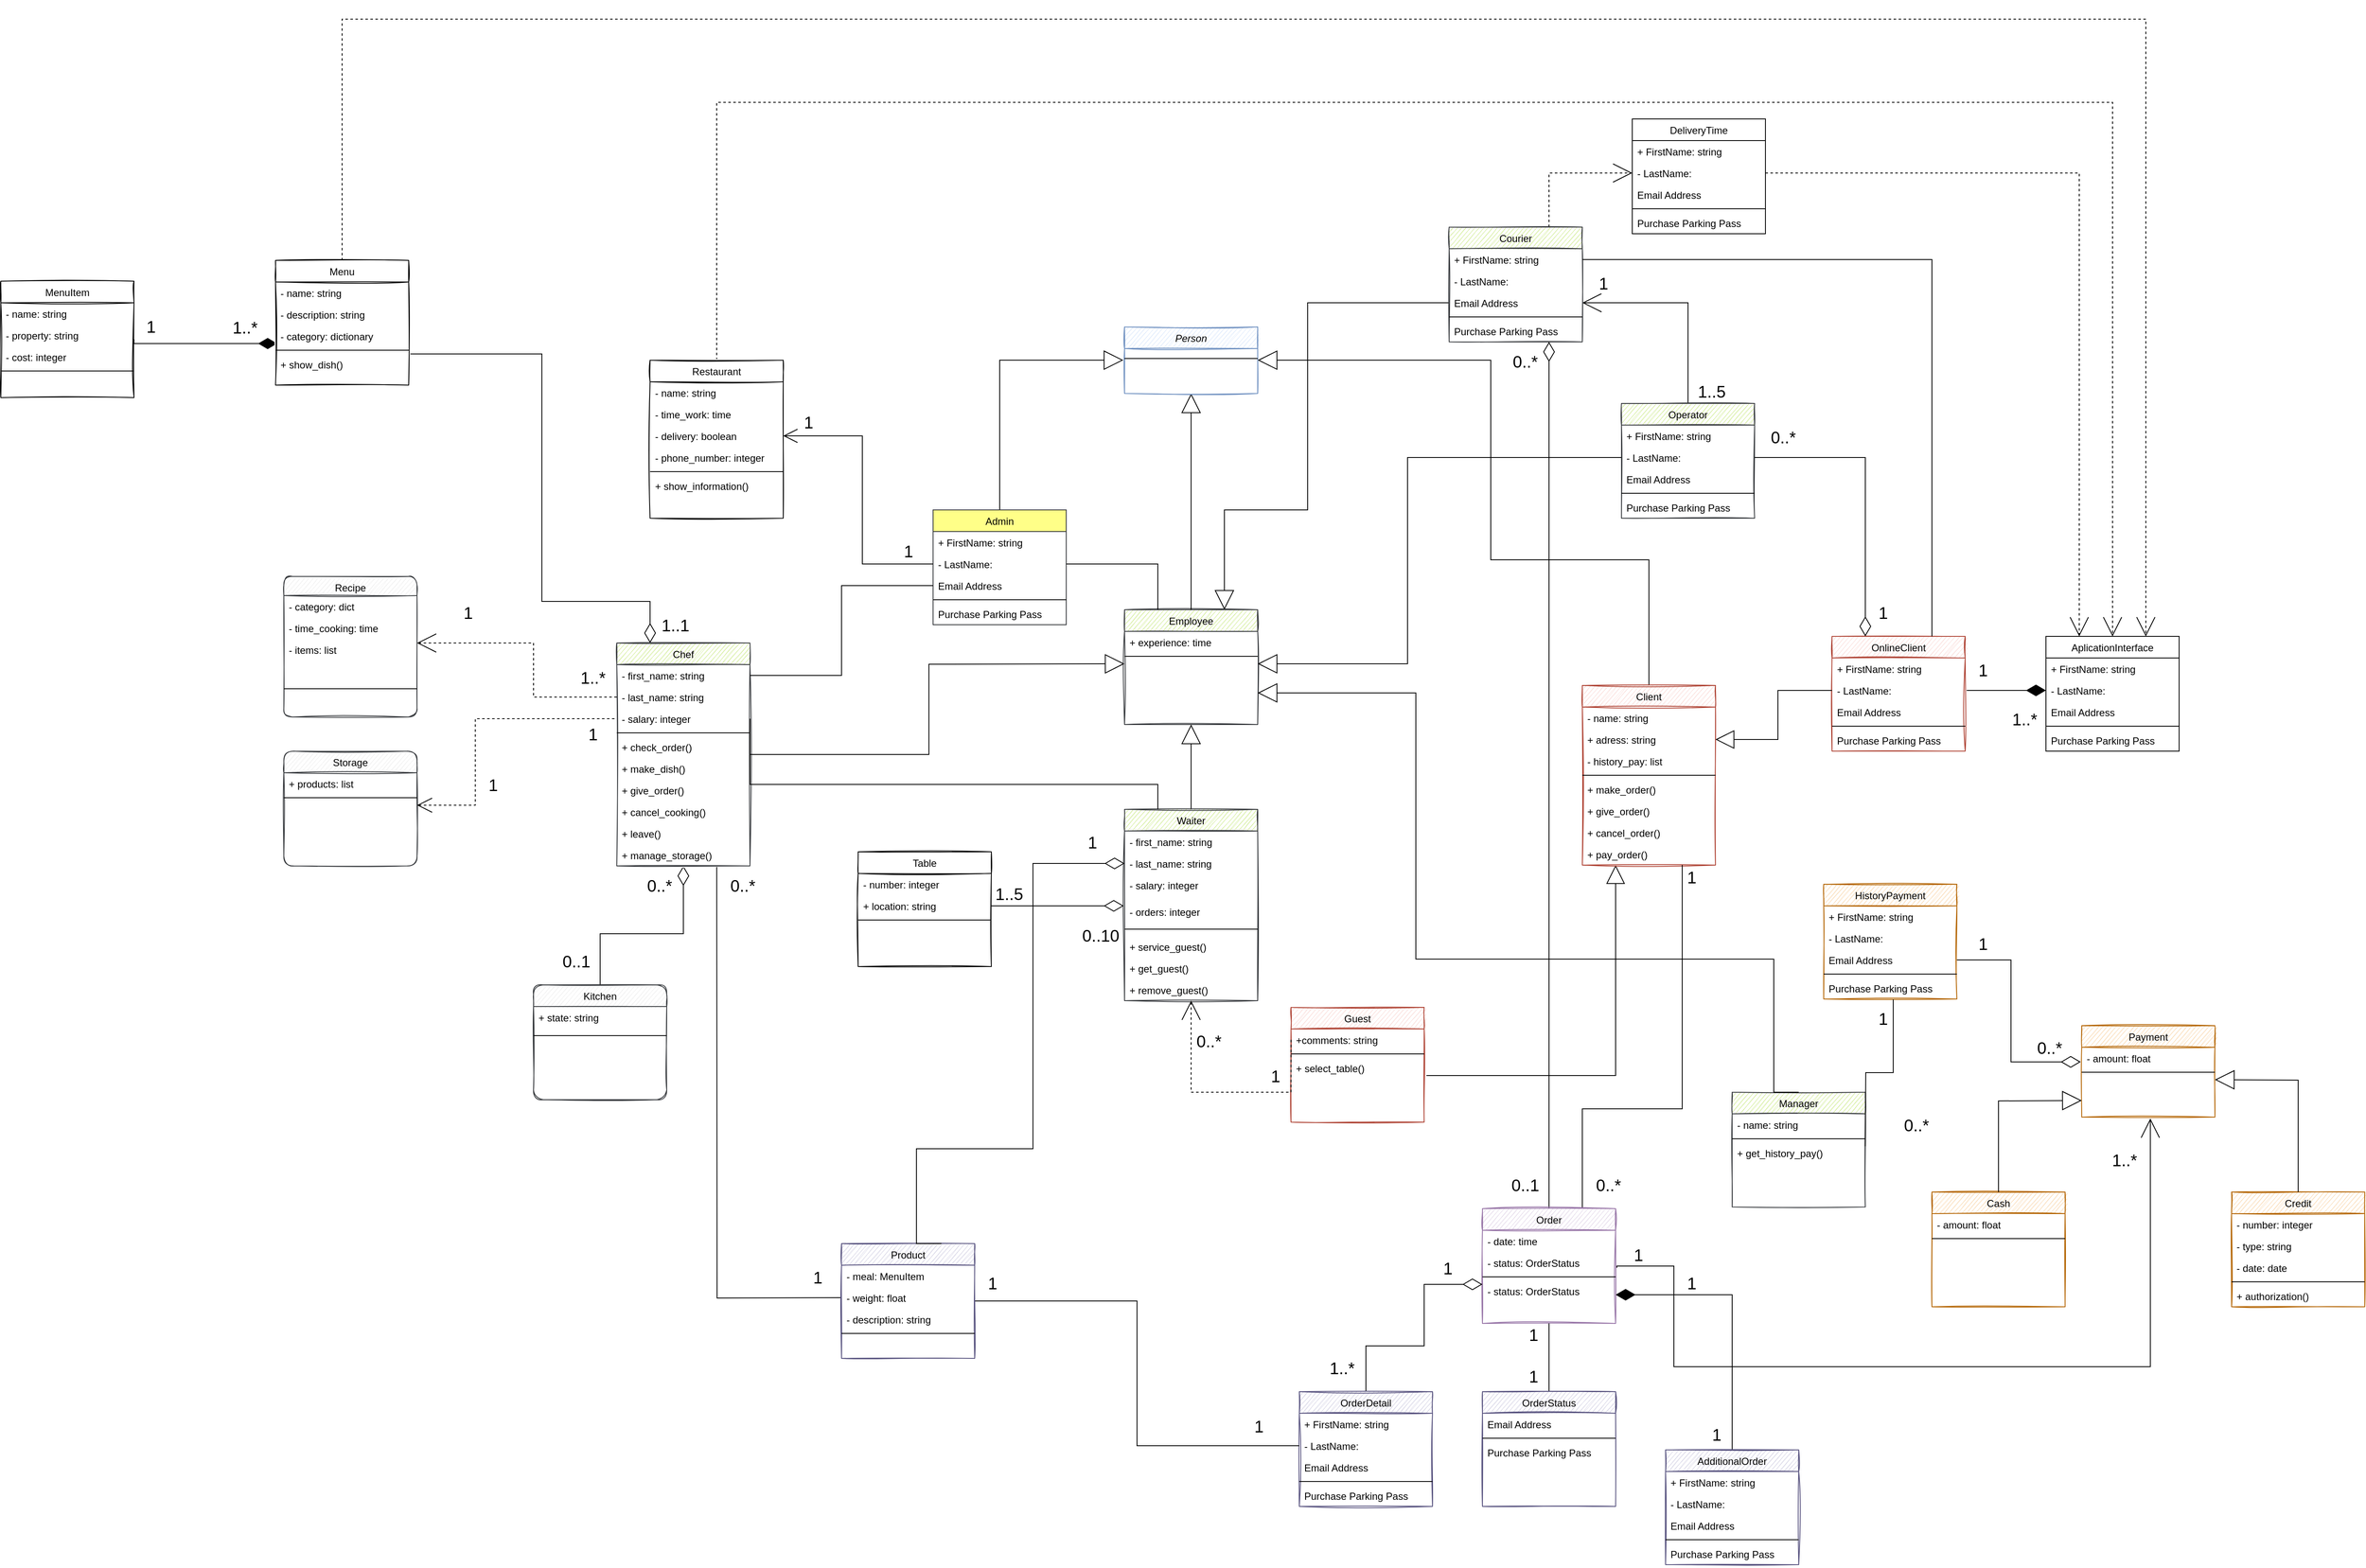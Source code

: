 <mxfile version="14.4.0" type="github">
  <diagram id="C5RBs43oDa-KdzZeNtuy" name="Page-1">
    <mxGraphModel dx="2522" dy="1595" grid="1" gridSize="10" guides="1" tooltips="1" connect="1" arrows="1" fold="1" page="1" pageScale="1" pageWidth="1654" pageHeight="1169" math="0" shadow="0">
      <root>
        <mxCell id="WIyWlLk6GJQsqaUBKTNV-0" />
        <mxCell id="WIyWlLk6GJQsqaUBKTNV-1" parent="WIyWlLk6GJQsqaUBKTNV-0" />
        <mxCell id="v5H9gl0Cg46Wzbv6vSkD-239" style="edgeStyle=orthogonalEdgeStyle;rounded=0;jumpSize=7;orthogonalLoop=1;jettySize=auto;html=1;exitX=0.75;exitY=0;exitDx=0;exitDy=0;entryX=0;entryY=0.5;entryDx=0;entryDy=0;startArrow=block;startFill=0;startSize=21;sourcePerimeterSpacing=10;endArrow=none;endFill=0;endSize=14;targetPerimeterSpacing=15;strokeWidth=1;" edge="1" parent="WIyWlLk6GJQsqaUBKTNV-1" source="v5H9gl0Cg46Wzbv6vSkD-0" target="v5H9gl0Cg46Wzbv6vSkD-40">
          <mxGeometry relative="1" as="geometry">
            <Array as="points">
              <mxPoint x="350" y="-290" />
              <mxPoint x="450" y="-290" />
              <mxPoint x="450" y="-539" />
            </Array>
          </mxGeometry>
        </mxCell>
        <mxCell id="v5H9gl0Cg46Wzbv6vSkD-0" value="Employee" style="swimlane;fontStyle=0;align=center;verticalAlign=top;childLayout=stackLayout;horizontal=1;startSize=26;horizontalStack=0;resizeParent=1;resizeLast=0;collapsible=1;marginBottom=0;rounded=0;shadow=0;strokeWidth=1;fillColor=#cdeb8b;strokeColor=#36393d;sketch=1;swimlaneLine=1;swimlaneFillColor=#ffffff;" vertex="1" parent="WIyWlLk6GJQsqaUBKTNV-1">
          <mxGeometry x="230" y="-170" width="160" height="138" as="geometry">
            <mxRectangle x="230" y="140" width="160" height="26" as="alternateBounds" />
          </mxGeometry>
        </mxCell>
        <mxCell id="v5H9gl0Cg46Wzbv6vSkD-1" value="+ experience: time" style="text;align=left;verticalAlign=top;spacingLeft=4;spacingRight=4;overflow=hidden;rotatable=0;points=[[0,0.5],[1,0.5]];portConstraint=eastwest;" vertex="1" parent="v5H9gl0Cg46Wzbv6vSkD-0">
          <mxGeometry y="26" width="160" height="26" as="geometry" />
        </mxCell>
        <mxCell id="v5H9gl0Cg46Wzbv6vSkD-4" value="" style="line;html=1;strokeWidth=1;align=left;verticalAlign=middle;spacingTop=-1;spacingLeft=3;spacingRight=3;rotatable=0;labelPosition=right;points=[];portConstraint=eastwest;" vertex="1" parent="v5H9gl0Cg46Wzbv6vSkD-0">
          <mxGeometry y="52" width="160" height="8" as="geometry" />
        </mxCell>
        <mxCell id="v5H9gl0Cg46Wzbv6vSkD-169" style="edgeStyle=orthogonalEdgeStyle;rounded=0;orthogonalLoop=1;jettySize=auto;html=1;entryX=0.5;entryY=0;entryDx=0;entryDy=0;startArrow=block;startFill=0;startSize=21;sourcePerimeterSpacing=10;endArrow=none;endFill=0;endSize=10;targetPerimeterSpacing=15;exitX=-0.009;exitY=0.583;exitDx=0;exitDy=0;exitPerimeter=0;" edge="1" parent="WIyWlLk6GJQsqaUBKTNV-1" source="v5H9gl0Cg46Wzbv6vSkD-11" target="v5H9gl0Cg46Wzbv6vSkD-13">
          <mxGeometry relative="1" as="geometry" />
        </mxCell>
        <mxCell id="v5H9gl0Cg46Wzbv6vSkD-171" style="edgeStyle=orthogonalEdgeStyle;rounded=0;orthogonalLoop=1;jettySize=auto;html=1;exitX=0.5;exitY=1;exitDx=0;exitDy=0;entryX=0.5;entryY=0;entryDx=0;entryDy=0;startArrow=block;startFill=0;startSize=21;sourcePerimeterSpacing=10;endArrow=none;endFill=0;endSize=10;targetPerimeterSpacing=15;" edge="1" parent="WIyWlLk6GJQsqaUBKTNV-1" source="v5H9gl0Cg46Wzbv6vSkD-7" target="v5H9gl0Cg46Wzbv6vSkD-0">
          <mxGeometry relative="1" as="geometry" />
        </mxCell>
        <mxCell id="v5H9gl0Cg46Wzbv6vSkD-7" value="Person" style="swimlane;fontStyle=2;align=center;verticalAlign=top;childLayout=stackLayout;horizontal=1;startSize=26;horizontalStack=0;resizeParent=1;resizeLast=0;collapsible=1;marginBottom=0;rounded=0;shadow=0;strokeWidth=1;swimlaneFillColor=#ffffff;fillColor=#dae8fc;sketch=1;glass=0;strokeColor=#6c8ebf;fillStyle=auto;" vertex="1" parent="WIyWlLk6GJQsqaUBKTNV-1">
          <mxGeometry x="230" y="-510" width="160" height="80" as="geometry">
            <mxRectangle x="230" y="140" width="160" height="26" as="alternateBounds" />
          </mxGeometry>
        </mxCell>
        <mxCell id="v5H9gl0Cg46Wzbv6vSkD-11" value="" style="line;html=1;strokeWidth=1;align=left;verticalAlign=middle;spacingTop=-1;spacingLeft=3;spacingRight=3;rotatable=0;labelPosition=right;points=[];portConstraint=eastwest;" vertex="1" parent="v5H9gl0Cg46Wzbv6vSkD-7">
          <mxGeometry y="26" width="160" height="24" as="geometry" />
        </mxCell>
        <mxCell id="v5H9gl0Cg46Wzbv6vSkD-13" value="Admin" style="swimlane;fontStyle=0;align=center;verticalAlign=top;childLayout=stackLayout;horizontal=1;startSize=26;horizontalStack=0;resizeParent=1;resizeLast=0;collapsible=1;marginBottom=0;rounded=0;shadow=0;strokeWidth=1;fillColor=#ffff88;strokeColor=#36393d;swimlaneFillColor=#ffffff;sketch=0;" vertex="1" parent="WIyWlLk6GJQsqaUBKTNV-1">
          <mxGeometry y="-290" width="160" height="138" as="geometry">
            <mxRectangle x="230" y="140" width="160" height="26" as="alternateBounds" />
          </mxGeometry>
        </mxCell>
        <mxCell id="v5H9gl0Cg46Wzbv6vSkD-14" value="+ FirstName: string" style="text;align=left;verticalAlign=top;spacingLeft=4;spacingRight=4;overflow=hidden;rotatable=0;points=[[0,0.5],[1,0.5]];portConstraint=eastwest;" vertex="1" parent="v5H9gl0Cg46Wzbv6vSkD-13">
          <mxGeometry y="26" width="160" height="26" as="geometry" />
        </mxCell>
        <mxCell id="v5H9gl0Cg46Wzbv6vSkD-15" value="- LastName:" style="text;align=left;verticalAlign=top;spacingLeft=4;spacingRight=4;overflow=hidden;rotatable=0;points=[[0,0.5],[1,0.5]];portConstraint=eastwest;rounded=0;shadow=0;html=0;" vertex="1" parent="v5H9gl0Cg46Wzbv6vSkD-13">
          <mxGeometry y="52" width="160" height="26" as="geometry" />
        </mxCell>
        <mxCell id="v5H9gl0Cg46Wzbv6vSkD-16" value="Email Address" style="text;align=left;verticalAlign=top;spacingLeft=4;spacingRight=4;overflow=hidden;rotatable=0;points=[[0,0.5],[1,0.5]];portConstraint=eastwest;rounded=0;shadow=0;html=0;" vertex="1" parent="v5H9gl0Cg46Wzbv6vSkD-13">
          <mxGeometry y="78" width="160" height="26" as="geometry" />
        </mxCell>
        <mxCell id="v5H9gl0Cg46Wzbv6vSkD-17" value="" style="line;html=1;strokeWidth=1;align=left;verticalAlign=middle;spacingTop=-1;spacingLeft=3;spacingRight=3;rotatable=0;labelPosition=right;points=[];portConstraint=eastwest;" vertex="1" parent="v5H9gl0Cg46Wzbv6vSkD-13">
          <mxGeometry y="104" width="160" height="8" as="geometry" />
        </mxCell>
        <mxCell id="v5H9gl0Cg46Wzbv6vSkD-18" value="Purchase Parking Pass" style="text;align=left;verticalAlign=top;spacingLeft=4;spacingRight=4;overflow=hidden;rotatable=0;points=[[0,0.5],[1,0.5]];portConstraint=eastwest;" vertex="1" parent="v5H9gl0Cg46Wzbv6vSkD-13">
          <mxGeometry y="112" width="160" height="26" as="geometry" />
        </mxCell>
        <mxCell id="v5H9gl0Cg46Wzbv6vSkD-245" style="edgeStyle=orthogonalEdgeStyle;rounded=0;jumpSize=7;orthogonalLoop=1;jettySize=auto;html=1;exitX=0.5;exitY=0;exitDx=0;exitDy=0;entryX=1;entryY=0.5;entryDx=0;entryDy=0;startArrow=none;startFill=0;startSize=18;sourcePerimeterSpacing=10;endArrow=open;endFill=0;endSize=21;targetPerimeterSpacing=15;strokeWidth=1;" edge="1" parent="WIyWlLk6GJQsqaUBKTNV-1" source="v5H9gl0Cg46Wzbv6vSkD-25" target="v5H9gl0Cg46Wzbv6vSkD-40">
          <mxGeometry relative="1" as="geometry" />
        </mxCell>
        <mxCell id="v5H9gl0Cg46Wzbv6vSkD-25" value="Operator" style="swimlane;fontStyle=0;align=center;verticalAlign=top;childLayout=stackLayout;horizontal=1;startSize=26;horizontalStack=0;resizeParent=1;resizeLast=0;collapsible=1;marginBottom=0;rounded=0;shadow=0;strokeWidth=1;fillColor=#cdeb8b;strokeColor=#36393d;sketch=1;swimlaneFillColor=#ffffff;" vertex="1" parent="WIyWlLk6GJQsqaUBKTNV-1">
          <mxGeometry x="827" y="-418" width="160" height="138" as="geometry">
            <mxRectangle x="230" y="140" width="160" height="26" as="alternateBounds" />
          </mxGeometry>
        </mxCell>
        <mxCell id="v5H9gl0Cg46Wzbv6vSkD-26" value="+ FirstName: string" style="text;align=left;verticalAlign=top;spacingLeft=4;spacingRight=4;overflow=hidden;rotatable=0;points=[[0,0.5],[1,0.5]];portConstraint=eastwest;" vertex="1" parent="v5H9gl0Cg46Wzbv6vSkD-25">
          <mxGeometry y="26" width="160" height="26" as="geometry" />
        </mxCell>
        <mxCell id="v5H9gl0Cg46Wzbv6vSkD-27" value="- LastName:" style="text;align=left;verticalAlign=top;spacingLeft=4;spacingRight=4;overflow=hidden;rotatable=0;points=[[0,0.5],[1,0.5]];portConstraint=eastwest;rounded=0;shadow=0;html=0;" vertex="1" parent="v5H9gl0Cg46Wzbv6vSkD-25">
          <mxGeometry y="52" width="160" height="26" as="geometry" />
        </mxCell>
        <mxCell id="v5H9gl0Cg46Wzbv6vSkD-28" value="Email Address" style="text;align=left;verticalAlign=top;spacingLeft=4;spacingRight=4;overflow=hidden;rotatable=0;points=[[0,0.5],[1,0.5]];portConstraint=eastwest;rounded=0;shadow=0;html=0;" vertex="1" parent="v5H9gl0Cg46Wzbv6vSkD-25">
          <mxGeometry y="78" width="160" height="26" as="geometry" />
        </mxCell>
        <mxCell id="v5H9gl0Cg46Wzbv6vSkD-29" value="" style="line;html=1;strokeWidth=1;align=left;verticalAlign=middle;spacingTop=-1;spacingLeft=3;spacingRight=3;rotatable=0;labelPosition=right;points=[];portConstraint=eastwest;" vertex="1" parent="v5H9gl0Cg46Wzbv6vSkD-25">
          <mxGeometry y="104" width="160" height="8" as="geometry" />
        </mxCell>
        <mxCell id="v5H9gl0Cg46Wzbv6vSkD-30" value="Purchase Parking Pass" style="text;align=left;verticalAlign=top;spacingLeft=4;spacingRight=4;overflow=hidden;rotatable=0;points=[[0,0.5],[1,0.5]];portConstraint=eastwest;" vertex="1" parent="v5H9gl0Cg46Wzbv6vSkD-25">
          <mxGeometry y="112" width="160" height="26" as="geometry" />
        </mxCell>
        <mxCell id="v5H9gl0Cg46Wzbv6vSkD-243" style="edgeStyle=orthogonalEdgeStyle;rounded=0;jumpSize=7;orthogonalLoop=1;jettySize=auto;html=1;exitX=0.5;exitY=0;exitDx=0;exitDy=0;entryX=0.5;entryY=1;entryDx=0;entryDy=0;startArrow=none;startFill=0;startSize=18;sourcePerimeterSpacing=10;endArrow=block;endFill=0;endSize=21;targetPerimeterSpacing=15;strokeWidth=1;" edge="1" parent="WIyWlLk6GJQsqaUBKTNV-1" source="v5H9gl0Cg46Wzbv6vSkD-31" target="v5H9gl0Cg46Wzbv6vSkD-0">
          <mxGeometry relative="1" as="geometry" />
        </mxCell>
        <mxCell id="v5H9gl0Cg46Wzbv6vSkD-31" value="Waiter" style="swimlane;fontStyle=0;align=center;verticalAlign=top;childLayout=stackLayout;horizontal=1;startSize=26;horizontalStack=0;resizeParent=1;resizeLast=0;collapsible=1;marginBottom=0;rounded=0;shadow=0;strokeWidth=1;fillColor=#cdeb8b;strokeColor=#36393d;swimlaneFillColor=#ffffff;sketch=1;" vertex="1" parent="WIyWlLk6GJQsqaUBKTNV-1">
          <mxGeometry x="230" y="70" width="160" height="230" as="geometry">
            <mxRectangle x="230" y="140" width="160" height="26" as="alternateBounds" />
          </mxGeometry>
        </mxCell>
        <mxCell id="v5H9gl0Cg46Wzbv6vSkD-397" value="- first_name: string" style="text;align=left;verticalAlign=top;spacingLeft=4;spacingRight=4;overflow=hidden;rotatable=0;points=[[0,0.5],[1,0.5]];portConstraint=eastwest;" vertex="1" parent="v5H9gl0Cg46Wzbv6vSkD-31">
          <mxGeometry y="26" width="160" height="26" as="geometry" />
        </mxCell>
        <mxCell id="v5H9gl0Cg46Wzbv6vSkD-398" value="- last_name: string" style="text;align=left;verticalAlign=top;spacingLeft=4;spacingRight=4;overflow=hidden;rotatable=0;points=[[0,0.5],[1,0.5]];portConstraint=eastwest;rounded=0;shadow=0;html=0;" vertex="1" parent="v5H9gl0Cg46Wzbv6vSkD-31">
          <mxGeometry y="52" width="160" height="26" as="geometry" />
        </mxCell>
        <mxCell id="v5H9gl0Cg46Wzbv6vSkD-399" value="- salary: integer" style="text;align=left;verticalAlign=top;spacingLeft=4;spacingRight=4;overflow=hidden;rotatable=0;points=[[0,0.5],[1,0.5]];portConstraint=eastwest;rounded=0;shadow=0;html=0;" vertex="1" parent="v5H9gl0Cg46Wzbv6vSkD-31">
          <mxGeometry y="78" width="160" height="32" as="geometry" />
        </mxCell>
        <mxCell id="v5H9gl0Cg46Wzbv6vSkD-408" value="- orders: integer" style="text;align=left;verticalAlign=top;spacingLeft=4;spacingRight=4;overflow=hidden;rotatable=0;points=[[0,0.5],[1,0.5]];portConstraint=eastwest;rounded=0;shadow=0;html=0;" vertex="1" parent="v5H9gl0Cg46Wzbv6vSkD-31">
          <mxGeometry y="110" width="160" height="26" as="geometry" />
        </mxCell>
        <mxCell id="v5H9gl0Cg46Wzbv6vSkD-35" value="" style="line;html=1;strokeWidth=1;align=left;verticalAlign=middle;spacingTop=-1;spacingLeft=3;spacingRight=3;rotatable=0;labelPosition=right;points=[];portConstraint=eastwest;" vertex="1" parent="v5H9gl0Cg46Wzbv6vSkD-31">
          <mxGeometry y="136" width="160" height="16" as="geometry" />
        </mxCell>
        <mxCell id="v5H9gl0Cg46Wzbv6vSkD-36" value="+ service_guest()" style="text;align=left;verticalAlign=top;spacingLeft=4;spacingRight=4;overflow=hidden;rotatable=0;points=[[0,0.5],[1,0.5]];portConstraint=eastwest;" vertex="1" parent="v5H9gl0Cg46Wzbv6vSkD-31">
          <mxGeometry y="152" width="160" height="26" as="geometry" />
        </mxCell>
        <mxCell id="v5H9gl0Cg46Wzbv6vSkD-413" value="+ get_guest()" style="text;align=left;verticalAlign=top;spacingLeft=4;spacingRight=4;overflow=hidden;rotatable=0;points=[[0,0.5],[1,0.5]];portConstraint=eastwest;" vertex="1" parent="v5H9gl0Cg46Wzbv6vSkD-31">
          <mxGeometry y="178" width="160" height="26" as="geometry" />
        </mxCell>
        <mxCell id="v5H9gl0Cg46Wzbv6vSkD-424" value="+ remove_guest()" style="text;align=left;verticalAlign=top;spacingLeft=4;spacingRight=4;overflow=hidden;rotatable=0;points=[[0,0.5],[1,0.5]];portConstraint=eastwest;" vertex="1" parent="v5H9gl0Cg46Wzbv6vSkD-31">
          <mxGeometry y="204" width="160" height="26" as="geometry" />
        </mxCell>
        <mxCell id="v5H9gl0Cg46Wzbv6vSkD-277" style="edgeStyle=orthogonalEdgeStyle;rounded=0;jumpSize=7;orthogonalLoop=1;jettySize=auto;html=1;exitX=0.75;exitY=0;exitDx=0;exitDy=0;entryX=0;entryY=0.5;entryDx=0;entryDy=0;dashed=1;startArrow=none;startFill=0;startSize=20;sourcePerimeterSpacing=13;endArrow=open;endFill=0;endSize=21;targetPerimeterSpacing=17;strokeColor=#000000;strokeWidth=1;" edge="1" parent="WIyWlLk6GJQsqaUBKTNV-1" source="v5H9gl0Cg46Wzbv6vSkD-37" target="v5H9gl0Cg46Wzbv6vSkD-136">
          <mxGeometry relative="1" as="geometry" />
        </mxCell>
        <mxCell id="v5H9gl0Cg46Wzbv6vSkD-37" value="Courier" style="swimlane;fontStyle=0;align=center;verticalAlign=top;childLayout=stackLayout;horizontal=1;startSize=26;horizontalStack=0;resizeParent=1;resizeLast=0;collapsible=1;marginBottom=0;rounded=0;shadow=0;strokeWidth=1;fillColor=#cdeb8b;strokeColor=#36393d;sketch=1;" vertex="1" parent="WIyWlLk6GJQsqaUBKTNV-1">
          <mxGeometry x="620" y="-630" width="160" height="138" as="geometry">
            <mxRectangle x="230" y="140" width="160" height="26" as="alternateBounds" />
          </mxGeometry>
        </mxCell>
        <mxCell id="v5H9gl0Cg46Wzbv6vSkD-38" value="+ FirstName: string" style="text;align=left;verticalAlign=top;spacingLeft=4;spacingRight=4;overflow=hidden;rotatable=0;points=[[0,0.5],[1,0.5]];portConstraint=eastwest;" vertex="1" parent="v5H9gl0Cg46Wzbv6vSkD-37">
          <mxGeometry y="26" width="160" height="26" as="geometry" />
        </mxCell>
        <mxCell id="v5H9gl0Cg46Wzbv6vSkD-39" value="- LastName:" style="text;align=left;verticalAlign=top;spacingLeft=4;spacingRight=4;overflow=hidden;rotatable=0;points=[[0,0.5],[1,0.5]];portConstraint=eastwest;rounded=0;shadow=0;html=0;" vertex="1" parent="v5H9gl0Cg46Wzbv6vSkD-37">
          <mxGeometry y="52" width="160" height="26" as="geometry" />
        </mxCell>
        <mxCell id="v5H9gl0Cg46Wzbv6vSkD-40" value="Email Address" style="text;align=left;verticalAlign=top;spacingLeft=4;spacingRight=4;overflow=hidden;rotatable=0;points=[[0,0.5],[1,0.5]];portConstraint=eastwest;rounded=0;shadow=0;html=0;" vertex="1" parent="v5H9gl0Cg46Wzbv6vSkD-37">
          <mxGeometry y="78" width="160" height="26" as="geometry" />
        </mxCell>
        <mxCell id="v5H9gl0Cg46Wzbv6vSkD-41" value="" style="line;html=1;strokeWidth=1;align=left;verticalAlign=middle;spacingTop=-1;spacingLeft=3;spacingRight=3;rotatable=0;labelPosition=right;points=[];portConstraint=eastwest;" vertex="1" parent="v5H9gl0Cg46Wzbv6vSkD-37">
          <mxGeometry y="104" width="160" height="8" as="geometry" />
        </mxCell>
        <mxCell id="v5H9gl0Cg46Wzbv6vSkD-42" value="Purchase Parking Pass" style="text;align=left;verticalAlign=top;spacingLeft=4;spacingRight=4;overflow=hidden;rotatable=0;points=[[0,0.5],[1,0.5]];portConstraint=eastwest;" vertex="1" parent="v5H9gl0Cg46Wzbv6vSkD-37">
          <mxGeometry y="112" width="160" height="26" as="geometry" />
        </mxCell>
        <mxCell id="v5H9gl0Cg46Wzbv6vSkD-282" style="edgeStyle=orthogonalEdgeStyle;rounded=0;jumpSize=7;orthogonalLoop=1;jettySize=auto;html=1;exitX=0.5;exitY=0;exitDx=0;exitDy=0;entryX=1;entryY=0.5;entryDx=0;entryDy=0;startArrow=none;startFill=0;startSize=21;sourcePerimeterSpacing=13;endArrow=block;endFill=0;endSize=21;targetPerimeterSpacing=17;strokeColor=#000000;strokeWidth=1;" edge="1" parent="WIyWlLk6GJQsqaUBKTNV-1" source="v5H9gl0Cg46Wzbv6vSkD-43" target="v5H9gl0Cg46Wzbv6vSkD-7">
          <mxGeometry relative="1" as="geometry">
            <Array as="points">
              <mxPoint x="860" y="-230" />
              <mxPoint x="670" y="-230" />
              <mxPoint x="670" y="-470" />
            </Array>
          </mxGeometry>
        </mxCell>
        <mxCell id="v5H9gl0Cg46Wzbv6vSkD-286" style="edgeStyle=orthogonalEdgeStyle;rounded=0;jumpSize=7;orthogonalLoop=1;jettySize=auto;html=1;exitX=0.25;exitY=1;exitDx=0;exitDy=0;entryX=1;entryY=0.5;entryDx=0;entryDy=0;startArrow=block;startFill=0;startSize=20;sourcePerimeterSpacing=13;endArrow=none;endFill=0;endSize=21;targetPerimeterSpacing=17;strokeColor=#000000;strokeWidth=1;" edge="1" parent="WIyWlLk6GJQsqaUBKTNV-1" source="v5H9gl0Cg46Wzbv6vSkD-43">
          <mxGeometry relative="1" as="geometry">
            <mxPoint x="590" y="347" as="targetPoint" />
            <Array as="points">
              <mxPoint x="820" y="390" />
              <mxPoint x="590" y="390" />
            </Array>
          </mxGeometry>
        </mxCell>
        <mxCell id="v5H9gl0Cg46Wzbv6vSkD-43" value="Client" style="swimlane;fontStyle=0;align=center;verticalAlign=top;childLayout=stackLayout;horizontal=1;startSize=26;horizontalStack=0;resizeParent=1;resizeLast=0;collapsible=1;marginBottom=0;rounded=0;shadow=0;strokeWidth=1;fillColor=#fad9d5;strokeColor=#ae4132;swimlaneFillColor=#ffffff;sketch=1;" vertex="1" parent="WIyWlLk6GJQsqaUBKTNV-1">
          <mxGeometry x="780" y="-79" width="160" height="216" as="geometry">
            <mxRectangle x="230" y="140" width="160" height="26" as="alternateBounds" />
          </mxGeometry>
        </mxCell>
        <mxCell id="v5H9gl0Cg46Wzbv6vSkD-44" value="- name: string" style="text;align=left;verticalAlign=top;spacingLeft=4;spacingRight=4;overflow=hidden;rotatable=0;points=[[0,0.5],[1,0.5]];portConstraint=eastwest;" vertex="1" parent="v5H9gl0Cg46Wzbv6vSkD-43">
          <mxGeometry y="26" width="160" height="26" as="geometry" />
        </mxCell>
        <mxCell id="v5H9gl0Cg46Wzbv6vSkD-45" value="+ adress: string" style="text;align=left;verticalAlign=top;spacingLeft=4;spacingRight=4;overflow=hidden;rotatable=0;points=[[0,0.5],[1,0.5]];portConstraint=eastwest;rounded=0;shadow=0;html=0;" vertex="1" parent="v5H9gl0Cg46Wzbv6vSkD-43">
          <mxGeometry y="52" width="160" height="26" as="geometry" />
        </mxCell>
        <mxCell id="v5H9gl0Cg46Wzbv6vSkD-46" value="- history_pay: list" style="text;align=left;verticalAlign=top;spacingLeft=4;spacingRight=4;overflow=hidden;rotatable=0;points=[[0,0.5],[1,0.5]];portConstraint=eastwest;rounded=0;shadow=0;html=0;" vertex="1" parent="v5H9gl0Cg46Wzbv6vSkD-43">
          <mxGeometry y="78" width="160" height="26" as="geometry" />
        </mxCell>
        <mxCell id="v5H9gl0Cg46Wzbv6vSkD-47" value="" style="line;html=1;strokeWidth=1;align=left;verticalAlign=middle;spacingTop=-1;spacingLeft=3;spacingRight=3;rotatable=0;labelPosition=right;points=[];portConstraint=eastwest;" vertex="1" parent="v5H9gl0Cg46Wzbv6vSkD-43">
          <mxGeometry y="104" width="160" height="8" as="geometry" />
        </mxCell>
        <mxCell id="v5H9gl0Cg46Wzbv6vSkD-409" value="+ make_order()" style="text;align=left;verticalAlign=top;spacingLeft=4;spacingRight=4;overflow=hidden;rotatable=0;points=[[0,0.5],[1,0.5]];portConstraint=eastwest;rounded=0;shadow=0;html=0;" vertex="1" parent="v5H9gl0Cg46Wzbv6vSkD-43">
          <mxGeometry y="112" width="160" height="26" as="geometry" />
        </mxCell>
        <mxCell id="v5H9gl0Cg46Wzbv6vSkD-410" value="+ give_order()" style="text;align=left;verticalAlign=top;spacingLeft=4;spacingRight=4;overflow=hidden;rotatable=0;points=[[0,0.5],[1,0.5]];portConstraint=eastwest;rounded=0;shadow=0;html=0;" vertex="1" parent="v5H9gl0Cg46Wzbv6vSkD-43">
          <mxGeometry y="138" width="160" height="26" as="geometry" />
        </mxCell>
        <mxCell id="v5H9gl0Cg46Wzbv6vSkD-411" value="+ cancel_order()" style="text;align=left;verticalAlign=top;spacingLeft=4;spacingRight=4;overflow=hidden;rotatable=0;points=[[0,0.5],[1,0.5]];portConstraint=eastwest;rounded=0;shadow=0;html=0;" vertex="1" parent="v5H9gl0Cg46Wzbv6vSkD-43">
          <mxGeometry y="164" width="160" height="26" as="geometry" />
        </mxCell>
        <mxCell id="v5H9gl0Cg46Wzbv6vSkD-412" value="+ pay_order()" style="text;align=left;verticalAlign=top;spacingLeft=4;spacingRight=4;overflow=hidden;rotatable=0;points=[[0,0.5],[1,0.5]];portConstraint=eastwest;rounded=0;shadow=0;html=0;" vertex="1" parent="v5H9gl0Cg46Wzbv6vSkD-43">
          <mxGeometry y="190" width="160" height="26" as="geometry" />
        </mxCell>
        <mxCell id="v5H9gl0Cg46Wzbv6vSkD-49" value="Guest" style="swimlane;fontStyle=0;align=center;verticalAlign=top;childLayout=stackLayout;horizontal=1;startSize=26;horizontalStack=0;resizeParent=1;resizeLast=0;collapsible=1;marginBottom=0;rounded=0;shadow=0;strokeWidth=1;fillColor=#fad9d5;strokeColor=#ae4132;swimlaneFillColor=#ffffff;sketch=1;" vertex="1" parent="WIyWlLk6GJQsqaUBKTNV-1">
          <mxGeometry x="430" y="308" width="160" height="138" as="geometry">
            <mxRectangle x="230" y="140" width="160" height="26" as="alternateBounds" />
          </mxGeometry>
        </mxCell>
        <mxCell id="v5H9gl0Cg46Wzbv6vSkD-52" value="+comments: string" style="text;align=left;verticalAlign=top;spacingLeft=4;spacingRight=4;overflow=hidden;rotatable=0;points=[[0,0.5],[1,0.5]];portConstraint=eastwest;rounded=0;shadow=0;html=0;" vertex="1" parent="v5H9gl0Cg46Wzbv6vSkD-49">
          <mxGeometry y="26" width="160" height="26" as="geometry" />
        </mxCell>
        <mxCell id="v5H9gl0Cg46Wzbv6vSkD-53" value="" style="line;html=1;strokeWidth=1;align=left;verticalAlign=middle;spacingTop=-1;spacingLeft=3;spacingRight=3;rotatable=0;labelPosition=right;points=[];portConstraint=eastwest;" vertex="1" parent="v5H9gl0Cg46Wzbv6vSkD-49">
          <mxGeometry y="52" width="160" height="8" as="geometry" />
        </mxCell>
        <mxCell id="v5H9gl0Cg46Wzbv6vSkD-415" value="+ select_table()" style="text;align=left;verticalAlign=top;spacingLeft=4;spacingRight=4;overflow=hidden;rotatable=0;points=[[0,0.5],[1,0.5]];portConstraint=eastwest;rounded=0;shadow=0;html=0;" vertex="1" parent="v5H9gl0Cg46Wzbv6vSkD-49">
          <mxGeometry y="60" width="160" height="26" as="geometry" />
        </mxCell>
        <mxCell id="v5H9gl0Cg46Wzbv6vSkD-276" style="edgeStyle=orthogonalEdgeStyle;rounded=0;jumpSize=7;orthogonalLoop=1;jettySize=auto;html=1;exitX=1;exitY=0.5;exitDx=0;exitDy=0;entryX=0;entryY=0.5;entryDx=0;entryDy=0;startArrow=none;startFill=0;startSize=20;sourcePerimeterSpacing=13;endArrow=diamondThin;endFill=1;endSize=21;targetPerimeterSpacing=17;strokeColor=#000000;strokeWidth=1;" edge="1" parent="WIyWlLk6GJQsqaUBKTNV-1" source="v5H9gl0Cg46Wzbv6vSkD-55" target="v5H9gl0Cg46Wzbv6vSkD-63">
          <mxGeometry relative="1" as="geometry">
            <Array as="points">
              <mxPoint x="1240" y="-73" />
            </Array>
          </mxGeometry>
        </mxCell>
        <mxCell id="v5H9gl0Cg46Wzbv6vSkD-55" value="OnlineClient" style="swimlane;fontStyle=0;align=center;verticalAlign=top;childLayout=stackLayout;horizontal=1;startSize=26;horizontalStack=0;resizeParent=1;resizeLast=0;collapsible=1;marginBottom=0;rounded=0;shadow=0;strokeWidth=1;fillColor=#fad9d5;strokeColor=#ae4132;swimlaneFillColor=#ffffff;sketch=1;" vertex="1" parent="WIyWlLk6GJQsqaUBKTNV-1">
          <mxGeometry x="1080" y="-138" width="160" height="138" as="geometry">
            <mxRectangle x="230" y="140" width="160" height="26" as="alternateBounds" />
          </mxGeometry>
        </mxCell>
        <mxCell id="v5H9gl0Cg46Wzbv6vSkD-56" value="+ FirstName: string" style="text;align=left;verticalAlign=top;spacingLeft=4;spacingRight=4;overflow=hidden;rotatable=0;points=[[0,0.5],[1,0.5]];portConstraint=eastwest;" vertex="1" parent="v5H9gl0Cg46Wzbv6vSkD-55">
          <mxGeometry y="26" width="160" height="26" as="geometry" />
        </mxCell>
        <mxCell id="v5H9gl0Cg46Wzbv6vSkD-57" value="- LastName:" style="text;align=left;verticalAlign=top;spacingLeft=4;spacingRight=4;overflow=hidden;rotatable=0;points=[[0,0.5],[1,0.5]];portConstraint=eastwest;rounded=0;shadow=0;html=0;" vertex="1" parent="v5H9gl0Cg46Wzbv6vSkD-55">
          <mxGeometry y="52" width="160" height="26" as="geometry" />
        </mxCell>
        <mxCell id="v5H9gl0Cg46Wzbv6vSkD-58" value="Email Address" style="text;align=left;verticalAlign=top;spacingLeft=4;spacingRight=4;overflow=hidden;rotatable=0;points=[[0,0.5],[1,0.5]];portConstraint=eastwest;rounded=0;shadow=0;html=0;" vertex="1" parent="v5H9gl0Cg46Wzbv6vSkD-55">
          <mxGeometry y="78" width="160" height="26" as="geometry" />
        </mxCell>
        <mxCell id="v5H9gl0Cg46Wzbv6vSkD-59" value="" style="line;html=1;strokeWidth=1;align=left;verticalAlign=middle;spacingTop=-1;spacingLeft=3;spacingRight=3;rotatable=0;labelPosition=right;points=[];portConstraint=eastwest;" vertex="1" parent="v5H9gl0Cg46Wzbv6vSkD-55">
          <mxGeometry y="104" width="160" height="8" as="geometry" />
        </mxCell>
        <mxCell id="v5H9gl0Cg46Wzbv6vSkD-60" value="Purchase Parking Pass" style="text;align=left;verticalAlign=top;spacingLeft=4;spacingRight=4;overflow=hidden;rotatable=0;points=[[0,0.5],[1,0.5]];portConstraint=eastwest;" vertex="1" parent="v5H9gl0Cg46Wzbv6vSkD-55">
          <mxGeometry y="112" width="160" height="26" as="geometry" />
        </mxCell>
        <mxCell id="v5H9gl0Cg46Wzbv6vSkD-61" value="AplicationInterface" style="swimlane;fontStyle=0;align=center;verticalAlign=top;childLayout=stackLayout;horizontal=1;startSize=26;horizontalStack=0;resizeParent=1;resizeLast=0;collapsible=1;marginBottom=0;rounded=0;shadow=0;strokeWidth=1;" vertex="1" parent="WIyWlLk6GJQsqaUBKTNV-1">
          <mxGeometry x="1337" y="-138" width="160" height="138" as="geometry">
            <mxRectangle x="230" y="140" width="160" height="26" as="alternateBounds" />
          </mxGeometry>
        </mxCell>
        <mxCell id="v5H9gl0Cg46Wzbv6vSkD-62" value="+ FirstName: string" style="text;align=left;verticalAlign=top;spacingLeft=4;spacingRight=4;overflow=hidden;rotatable=0;points=[[0,0.5],[1,0.5]];portConstraint=eastwest;" vertex="1" parent="v5H9gl0Cg46Wzbv6vSkD-61">
          <mxGeometry y="26" width="160" height="26" as="geometry" />
        </mxCell>
        <mxCell id="v5H9gl0Cg46Wzbv6vSkD-63" value="- LastName:" style="text;align=left;verticalAlign=top;spacingLeft=4;spacingRight=4;overflow=hidden;rotatable=0;points=[[0,0.5],[1,0.5]];portConstraint=eastwest;rounded=0;shadow=0;html=0;" vertex="1" parent="v5H9gl0Cg46Wzbv6vSkD-61">
          <mxGeometry y="52" width="160" height="26" as="geometry" />
        </mxCell>
        <mxCell id="v5H9gl0Cg46Wzbv6vSkD-64" value="Email Address" style="text;align=left;verticalAlign=top;spacingLeft=4;spacingRight=4;overflow=hidden;rotatable=0;points=[[0,0.5],[1,0.5]];portConstraint=eastwest;rounded=0;shadow=0;html=0;" vertex="1" parent="v5H9gl0Cg46Wzbv6vSkD-61">
          <mxGeometry y="78" width="160" height="26" as="geometry" />
        </mxCell>
        <mxCell id="v5H9gl0Cg46Wzbv6vSkD-65" value="" style="line;html=1;strokeWidth=1;align=left;verticalAlign=middle;spacingTop=-1;spacingLeft=3;spacingRight=3;rotatable=0;labelPosition=right;points=[];portConstraint=eastwest;" vertex="1" parent="v5H9gl0Cg46Wzbv6vSkD-61">
          <mxGeometry y="104" width="160" height="8" as="geometry" />
        </mxCell>
        <mxCell id="v5H9gl0Cg46Wzbv6vSkD-66" value="Purchase Parking Pass" style="text;align=left;verticalAlign=top;spacingLeft=4;spacingRight=4;overflow=hidden;rotatable=0;points=[[0,0.5],[1,0.5]];portConstraint=eastwest;" vertex="1" parent="v5H9gl0Cg46Wzbv6vSkD-61">
          <mxGeometry y="112" width="160" height="26" as="geometry" />
        </mxCell>
        <mxCell id="v5H9gl0Cg46Wzbv6vSkD-312" style="edgeStyle=orthogonalEdgeStyle;rounded=0;jumpSize=7;orthogonalLoop=1;jettySize=auto;html=1;exitX=0.5;exitY=0;exitDx=0;exitDy=0;startArrow=none;startFill=0;startSize=21;sourcePerimeterSpacing=13;endArrow=diamondThin;endFill=0;endSize=21;targetPerimeterSpacing=17;strokeColor=#000000;strokeWidth=1;entryX=0.75;entryY=1;entryDx=0;entryDy=0;" edge="1" parent="WIyWlLk6GJQsqaUBKTNV-1" source="v5H9gl0Cg46Wzbv6vSkD-73" target="v5H9gl0Cg46Wzbv6vSkD-37">
          <mxGeometry relative="1" as="geometry">
            <mxPoint x="740" y="80" as="targetPoint" />
          </mxGeometry>
        </mxCell>
        <mxCell id="v5H9gl0Cg46Wzbv6vSkD-317" style="edgeStyle=orthogonalEdgeStyle;rounded=0;jumpSize=7;orthogonalLoop=1;jettySize=auto;html=1;exitX=0.75;exitY=0;exitDx=0;exitDy=0;entryX=0.75;entryY=1;entryDx=0;entryDy=0;startArrow=none;startFill=0;startSize=21;sourcePerimeterSpacing=13;endArrow=none;endFill=0;endSize=21;targetPerimeterSpacing=17;strokeColor=#000000;strokeWidth=1;" edge="1" parent="WIyWlLk6GJQsqaUBKTNV-1" source="v5H9gl0Cg46Wzbv6vSkD-73" target="v5H9gl0Cg46Wzbv6vSkD-43">
          <mxGeometry relative="1" as="geometry">
            <Array as="points">
              <mxPoint x="780" y="430" />
              <mxPoint x="900" y="430" />
            </Array>
          </mxGeometry>
        </mxCell>
        <mxCell id="v5H9gl0Cg46Wzbv6vSkD-319" style="edgeStyle=orthogonalEdgeStyle;rounded=0;jumpSize=7;orthogonalLoop=1;jettySize=auto;html=1;entryX=0.515;entryY=0.987;entryDx=0;entryDy=0;entryPerimeter=0;startArrow=none;startFill=0;startSize=21;sourcePerimeterSpacing=13;endArrow=open;endFill=0;endSize=21;targetPerimeterSpacing=17;strokeColor=#000000;strokeWidth=1;exitX=1.009;exitY=0.736;exitDx=0;exitDy=0;exitPerimeter=0;" edge="1" parent="WIyWlLk6GJQsqaUBKTNV-1" source="v5H9gl0Cg46Wzbv6vSkD-75">
          <mxGeometry relative="1" as="geometry">
            <mxPoint x="830" y="619" as="sourcePoint" />
            <Array as="points">
              <mxPoint x="821" y="619" />
              <mxPoint x="890" y="619" />
              <mxPoint x="890" y="740" />
              <mxPoint x="1462" y="740" />
            </Array>
            <mxPoint x="1462.4" y="441.662" as="targetPoint" />
          </mxGeometry>
        </mxCell>
        <mxCell id="v5H9gl0Cg46Wzbv6vSkD-73" value="Order" style="swimlane;fontStyle=0;align=center;verticalAlign=top;childLayout=stackLayout;horizontal=1;startSize=26;horizontalStack=0;resizeParent=1;resizeLast=0;collapsible=1;marginBottom=0;rounded=0;shadow=0;strokeWidth=1;fillColor=#e1d5e7;strokeColor=#9673a6;swimlaneFillColor=#ffffff;sketch=1;" vertex="1" parent="WIyWlLk6GJQsqaUBKTNV-1">
          <mxGeometry x="660" y="550" width="160" height="138" as="geometry">
            <mxRectangle x="230" y="140" width="160" height="26" as="alternateBounds" />
          </mxGeometry>
        </mxCell>
        <mxCell id="v5H9gl0Cg46Wzbv6vSkD-74" value="- date: time" style="text;align=left;verticalAlign=top;spacingLeft=4;spacingRight=4;overflow=hidden;rotatable=0;points=[[0,0.5],[1,0.5]];portConstraint=eastwest;" vertex="1" parent="v5H9gl0Cg46Wzbv6vSkD-73">
          <mxGeometry y="26" width="160" height="26" as="geometry" />
        </mxCell>
        <mxCell id="v5H9gl0Cg46Wzbv6vSkD-75" value="- status: OrderStatus" style="text;align=left;verticalAlign=top;spacingLeft=4;spacingRight=4;overflow=hidden;rotatable=0;points=[[0,0.5],[1,0.5]];portConstraint=eastwest;rounded=0;shadow=0;html=0;" vertex="1" parent="v5H9gl0Cg46Wzbv6vSkD-73">
          <mxGeometry y="52" width="160" height="26" as="geometry" />
        </mxCell>
        <mxCell id="v5H9gl0Cg46Wzbv6vSkD-77" value="" style="line;html=1;strokeWidth=1;align=left;verticalAlign=middle;spacingTop=-1;spacingLeft=3;spacingRight=3;rotatable=0;labelPosition=right;points=[];portConstraint=eastwest;" vertex="1" parent="v5H9gl0Cg46Wzbv6vSkD-73">
          <mxGeometry y="78" width="160" height="8" as="geometry" />
        </mxCell>
        <mxCell id="v5H9gl0Cg46Wzbv6vSkD-431" value="- status: OrderStatus" style="text;align=left;verticalAlign=top;spacingLeft=4;spacingRight=4;overflow=hidden;rotatable=0;points=[[0,0.5],[1,0.5]];portConstraint=eastwest;rounded=0;shadow=0;html=0;" vertex="1" parent="v5H9gl0Cg46Wzbv6vSkD-73">
          <mxGeometry y="86" width="160" height="26" as="geometry" />
        </mxCell>
        <mxCell id="v5H9gl0Cg46Wzbv6vSkD-307" style="edgeStyle=orthogonalEdgeStyle;rounded=0;jumpSize=7;orthogonalLoop=1;jettySize=auto;html=1;exitX=0.5;exitY=0;exitDx=0;exitDy=0;entryX=0.5;entryY=1;entryDx=0;entryDy=0;startArrow=none;startFill=0;startSize=21;sourcePerimeterSpacing=13;endArrow=none;endFill=0;endSize=21;targetPerimeterSpacing=17;strokeColor=#000000;strokeWidth=1;" edge="1" parent="WIyWlLk6GJQsqaUBKTNV-1" source="v5H9gl0Cg46Wzbv6vSkD-85" target="v5H9gl0Cg46Wzbv6vSkD-73">
          <mxGeometry relative="1" as="geometry" />
        </mxCell>
        <mxCell id="v5H9gl0Cg46Wzbv6vSkD-85" value="OrderStatus" style="swimlane;fontStyle=0;align=center;verticalAlign=top;childLayout=stackLayout;horizontal=1;startSize=26;horizontalStack=0;resizeParent=1;resizeLast=0;collapsible=1;marginBottom=0;rounded=0;shadow=0;strokeWidth=1;fillColor=#d0cee2;strokeColor=#56517e;swimlaneFillColor=#ffffff;sketch=1;" vertex="1" parent="WIyWlLk6GJQsqaUBKTNV-1">
          <mxGeometry x="660" y="770" width="160" height="138" as="geometry">
            <mxRectangle x="230" y="140" width="160" height="26" as="alternateBounds" />
          </mxGeometry>
        </mxCell>
        <mxCell id="v5H9gl0Cg46Wzbv6vSkD-88" value="Email Address" style="text;align=left;verticalAlign=top;spacingLeft=4;spacingRight=4;overflow=hidden;rotatable=0;points=[[0,0.5],[1,0.5]];portConstraint=eastwest;rounded=0;shadow=0;html=0;" vertex="1" parent="v5H9gl0Cg46Wzbv6vSkD-85">
          <mxGeometry y="26" width="160" height="26" as="geometry" />
        </mxCell>
        <mxCell id="v5H9gl0Cg46Wzbv6vSkD-89" value="" style="line;html=1;strokeWidth=1;align=left;verticalAlign=middle;spacingTop=-1;spacingLeft=3;spacingRight=3;rotatable=0;labelPosition=right;points=[];portConstraint=eastwest;" vertex="1" parent="v5H9gl0Cg46Wzbv6vSkD-85">
          <mxGeometry y="52" width="160" height="8" as="geometry" />
        </mxCell>
        <mxCell id="v5H9gl0Cg46Wzbv6vSkD-90" value="Purchase Parking Pass" style="text;align=left;verticalAlign=top;spacingLeft=4;spacingRight=4;overflow=hidden;rotatable=0;points=[[0,0.5],[1,0.5]];portConstraint=eastwest;" vertex="1" parent="v5H9gl0Cg46Wzbv6vSkD-85">
          <mxGeometry y="60" width="160" height="26" as="geometry" />
        </mxCell>
        <mxCell id="v5H9gl0Cg46Wzbv6vSkD-308" style="edgeStyle=orthogonalEdgeStyle;rounded=0;jumpSize=7;orthogonalLoop=1;jettySize=auto;html=1;entryX=0;entryY=0.5;entryDx=0;entryDy=0;startArrow=none;startFill=0;startSize=21;sourcePerimeterSpacing=13;endArrow=diamondThin;endFill=0;endSize=21;targetPerimeterSpacing=17;strokeColor=#000000;strokeWidth=1;exitX=0.5;exitY=0;exitDx=0;exitDy=0;" edge="1" parent="WIyWlLk6GJQsqaUBKTNV-1" source="v5H9gl0Cg46Wzbv6vSkD-91">
          <mxGeometry relative="1" as="geometry">
            <mxPoint x="660.0" y="641" as="targetPoint" />
            <Array as="points">
              <mxPoint x="520" y="715" />
              <mxPoint x="590" y="715" />
              <mxPoint x="590" y="641" />
            </Array>
          </mxGeometry>
        </mxCell>
        <mxCell id="v5H9gl0Cg46Wzbv6vSkD-91" value="OrderDetail" style="swimlane;fontStyle=0;align=center;verticalAlign=top;childLayout=stackLayout;horizontal=1;startSize=26;horizontalStack=0;resizeParent=1;resizeLast=0;collapsible=1;marginBottom=0;rounded=0;shadow=0;strokeWidth=1;swimlaneFillColor=#ffffff;sketch=1;fillColor=#d0cee2;strokeColor=#56517e;" vertex="1" parent="WIyWlLk6GJQsqaUBKTNV-1">
          <mxGeometry x="440" y="770" width="160" height="138" as="geometry">
            <mxRectangle x="230" y="140" width="160" height="26" as="alternateBounds" />
          </mxGeometry>
        </mxCell>
        <mxCell id="v5H9gl0Cg46Wzbv6vSkD-92" value="+ FirstName: string" style="text;align=left;verticalAlign=top;spacingLeft=4;spacingRight=4;overflow=hidden;rotatable=0;points=[[0,0.5],[1,0.5]];portConstraint=eastwest;" vertex="1" parent="v5H9gl0Cg46Wzbv6vSkD-91">
          <mxGeometry y="26" width="160" height="26" as="geometry" />
        </mxCell>
        <mxCell id="v5H9gl0Cg46Wzbv6vSkD-93" value="- LastName:" style="text;align=left;verticalAlign=top;spacingLeft=4;spacingRight=4;overflow=hidden;rotatable=0;points=[[0,0.5],[1,0.5]];portConstraint=eastwest;rounded=0;shadow=0;html=0;" vertex="1" parent="v5H9gl0Cg46Wzbv6vSkD-91">
          <mxGeometry y="52" width="160" height="26" as="geometry" />
        </mxCell>
        <mxCell id="v5H9gl0Cg46Wzbv6vSkD-94" value="Email Address" style="text;align=left;verticalAlign=top;spacingLeft=4;spacingRight=4;overflow=hidden;rotatable=0;points=[[0,0.5],[1,0.5]];portConstraint=eastwest;rounded=0;shadow=0;html=0;" vertex="1" parent="v5H9gl0Cg46Wzbv6vSkD-91">
          <mxGeometry y="78" width="160" height="26" as="geometry" />
        </mxCell>
        <mxCell id="v5H9gl0Cg46Wzbv6vSkD-95" value="" style="line;html=1;strokeWidth=1;align=left;verticalAlign=middle;spacingTop=-1;spacingLeft=3;spacingRight=3;rotatable=0;labelPosition=right;points=[];portConstraint=eastwest;" vertex="1" parent="v5H9gl0Cg46Wzbv6vSkD-91">
          <mxGeometry y="104" width="160" height="8" as="geometry" />
        </mxCell>
        <mxCell id="v5H9gl0Cg46Wzbv6vSkD-96" value="Purchase Parking Pass" style="text;align=left;verticalAlign=top;spacingLeft=4;spacingRight=4;overflow=hidden;rotatable=0;points=[[0,0.5],[1,0.5]];portConstraint=eastwest;" vertex="1" parent="v5H9gl0Cg46Wzbv6vSkD-91">
          <mxGeometry y="112" width="160" height="26" as="geometry" />
        </mxCell>
        <mxCell id="v5H9gl0Cg46Wzbv6vSkD-309" style="edgeStyle=orthogonalEdgeStyle;rounded=0;jumpSize=7;orthogonalLoop=1;jettySize=auto;html=1;startArrow=none;startFill=0;startSize=21;sourcePerimeterSpacing=13;endArrow=diamondThin;endFill=0;endSize=21;targetPerimeterSpacing=17;strokeColor=#000000;strokeWidth=1;exitX=0;exitY=0.5;exitDx=0;exitDy=0;" edge="1" parent="WIyWlLk6GJQsqaUBKTNV-1">
          <mxGeometry relative="1" as="geometry">
            <mxPoint x="-260" y="40" as="targetPoint" />
            <mxPoint x="-110" y="657" as="sourcePoint" />
          </mxGeometry>
        </mxCell>
        <mxCell id="v5H9gl0Cg46Wzbv6vSkD-311" style="edgeStyle=orthogonalEdgeStyle;rounded=0;jumpSize=7;orthogonalLoop=1;jettySize=auto;html=1;exitX=1;exitY=0.5;exitDx=0;exitDy=0;entryX=0;entryY=0.5;entryDx=0;entryDy=0;startArrow=none;startFill=0;startSize=21;sourcePerimeterSpacing=13;endArrow=none;endFill=0;endSize=21;targetPerimeterSpacing=17;strokeColor=#000000;strokeWidth=1;" edge="1" parent="WIyWlLk6GJQsqaUBKTNV-1" source="v5H9gl0Cg46Wzbv6vSkD-97" target="v5H9gl0Cg46Wzbv6vSkD-93">
          <mxGeometry relative="1" as="geometry" />
        </mxCell>
        <mxCell id="v5H9gl0Cg46Wzbv6vSkD-97" value="Product" style="swimlane;fontStyle=0;align=center;verticalAlign=top;childLayout=stackLayout;horizontal=1;startSize=26;horizontalStack=0;resizeParent=1;resizeLast=0;collapsible=1;marginBottom=0;rounded=0;shadow=0;strokeWidth=1;fillColor=#d0cee2;strokeColor=#56517e;sketch=1;swimlaneFillColor=#ffffff;" vertex="1" parent="WIyWlLk6GJQsqaUBKTNV-1">
          <mxGeometry x="-110" y="592" width="160" height="138" as="geometry">
            <mxRectangle x="230" y="140" width="160" height="26" as="alternateBounds" />
          </mxGeometry>
        </mxCell>
        <mxCell id="v5H9gl0Cg46Wzbv6vSkD-427" value="- meal: MenuItem" style="text;align=left;verticalAlign=top;spacingLeft=4;spacingRight=4;overflow=hidden;rotatable=0;points=[[0,0.5],[1,0.5]];portConstraint=eastwest;" vertex="1" parent="v5H9gl0Cg46Wzbv6vSkD-97">
          <mxGeometry y="26" width="160" height="26" as="geometry" />
        </mxCell>
        <mxCell id="v5H9gl0Cg46Wzbv6vSkD-98" value="- weight: float" style="text;align=left;verticalAlign=top;spacingLeft=4;spacingRight=4;overflow=hidden;rotatable=0;points=[[0,0.5],[1,0.5]];portConstraint=eastwest;" vertex="1" parent="v5H9gl0Cg46Wzbv6vSkD-97">
          <mxGeometry y="52" width="160" height="26" as="geometry" />
        </mxCell>
        <mxCell id="v5H9gl0Cg46Wzbv6vSkD-428" value="- description: string" style="text;align=left;verticalAlign=top;spacingLeft=4;spacingRight=4;overflow=hidden;rotatable=0;points=[[0,0.5],[1,0.5]];portConstraint=eastwest;" vertex="1" parent="v5H9gl0Cg46Wzbv6vSkD-97">
          <mxGeometry y="78" width="160" height="26" as="geometry" />
        </mxCell>
        <mxCell id="v5H9gl0Cg46Wzbv6vSkD-101" value="" style="line;html=1;strokeWidth=1;align=left;verticalAlign=middle;spacingTop=-1;spacingLeft=3;spacingRight=3;rotatable=0;labelPosition=right;points=[];portConstraint=eastwest;" vertex="1" parent="v5H9gl0Cg46Wzbv6vSkD-97">
          <mxGeometry y="104" width="160" height="8" as="geometry" />
        </mxCell>
        <mxCell id="v5H9gl0Cg46Wzbv6vSkD-104" value="Payment" style="swimlane;fontStyle=0;align=center;verticalAlign=top;childLayout=stackLayout;horizontal=1;startSize=26;horizontalStack=0;resizeParent=1;resizeLast=0;collapsible=1;marginBottom=0;rounded=0;shadow=0;strokeWidth=1;fillColor=#fad7ac;strokeColor=#b46504;sketch=1;swimlaneFillColor=#ffffff;" vertex="1" parent="WIyWlLk6GJQsqaUBKTNV-1">
          <mxGeometry x="1380" y="330" width="160" height="110" as="geometry">
            <mxRectangle x="230" y="140" width="160" height="26" as="alternateBounds" />
          </mxGeometry>
        </mxCell>
        <mxCell id="v5H9gl0Cg46Wzbv6vSkD-430" value="- amount: float" style="text;align=left;verticalAlign=top;spacingLeft=4;spacingRight=4;overflow=hidden;rotatable=0;points=[[0,0.5],[1,0.5]];portConstraint=eastwest;rounded=0;shadow=0;html=0;" vertex="1" parent="v5H9gl0Cg46Wzbv6vSkD-104">
          <mxGeometry y="26" width="160" height="26" as="geometry" />
        </mxCell>
        <mxCell id="v5H9gl0Cg46Wzbv6vSkD-108" value="" style="line;html=1;strokeWidth=1;align=left;verticalAlign=middle;spacingTop=-1;spacingLeft=3;spacingRight=3;rotatable=0;labelPosition=right;points=[];portConstraint=eastwest;" vertex="1" parent="v5H9gl0Cg46Wzbv6vSkD-104">
          <mxGeometry y="52" width="160" height="8" as="geometry" />
        </mxCell>
        <mxCell id="v5H9gl0Cg46Wzbv6vSkD-110" value="Credit" style="swimlane;fontStyle=0;align=center;verticalAlign=top;childLayout=stackLayout;horizontal=1;startSize=26;horizontalStack=0;resizeParent=1;resizeLast=0;collapsible=1;marginBottom=0;rounded=0;shadow=0;strokeWidth=1;sketch=1;swimlaneFillColor=#ffffff;fillColor=#fad7ac;strokeColor=#b46504;" vertex="1" parent="WIyWlLk6GJQsqaUBKTNV-1">
          <mxGeometry x="1560" y="530" width="160" height="138" as="geometry">
            <mxRectangle x="230" y="140" width="160" height="26" as="alternateBounds" />
          </mxGeometry>
        </mxCell>
        <mxCell id="v5H9gl0Cg46Wzbv6vSkD-111" value="- number: integer" style="text;align=left;verticalAlign=top;spacingLeft=4;spacingRight=4;overflow=hidden;rotatable=0;points=[[0,0.5],[1,0.5]];portConstraint=eastwest;" vertex="1" parent="v5H9gl0Cg46Wzbv6vSkD-110">
          <mxGeometry y="26" width="160" height="26" as="geometry" />
        </mxCell>
        <mxCell id="v5H9gl0Cg46Wzbv6vSkD-112" value="- type: string" style="text;align=left;verticalAlign=top;spacingLeft=4;spacingRight=4;overflow=hidden;rotatable=0;points=[[0,0.5],[1,0.5]];portConstraint=eastwest;rounded=0;shadow=0;html=0;" vertex="1" parent="v5H9gl0Cg46Wzbv6vSkD-110">
          <mxGeometry y="52" width="160" height="26" as="geometry" />
        </mxCell>
        <mxCell id="v5H9gl0Cg46Wzbv6vSkD-113" value="- date: date" style="text;align=left;verticalAlign=top;spacingLeft=4;spacingRight=4;overflow=hidden;rotatable=0;points=[[0,0.5],[1,0.5]];portConstraint=eastwest;rounded=0;shadow=0;html=0;" vertex="1" parent="v5H9gl0Cg46Wzbv6vSkD-110">
          <mxGeometry y="78" width="160" height="26" as="geometry" />
        </mxCell>
        <mxCell id="v5H9gl0Cg46Wzbv6vSkD-114" value="" style="line;html=1;strokeWidth=1;align=left;verticalAlign=middle;spacingTop=-1;spacingLeft=3;spacingRight=3;rotatable=0;labelPosition=right;points=[];portConstraint=eastwest;" vertex="1" parent="v5H9gl0Cg46Wzbv6vSkD-110">
          <mxGeometry y="104" width="160" height="8" as="geometry" />
        </mxCell>
        <mxCell id="v5H9gl0Cg46Wzbv6vSkD-115" value="+ authorization()" style="text;align=left;verticalAlign=top;spacingLeft=4;spacingRight=4;overflow=hidden;rotatable=0;points=[[0,0.5],[1,0.5]];portConstraint=eastwest;" vertex="1" parent="v5H9gl0Cg46Wzbv6vSkD-110">
          <mxGeometry y="112" width="160" height="26" as="geometry" />
        </mxCell>
        <mxCell id="v5H9gl0Cg46Wzbv6vSkD-116" value="Cash" style="swimlane;fontStyle=0;align=center;verticalAlign=top;childLayout=stackLayout;horizontal=1;startSize=26;horizontalStack=0;resizeParent=1;resizeLast=0;collapsible=1;marginBottom=0;rounded=0;shadow=0;strokeWidth=1;fillColor=#fad7ac;strokeColor=#b46504;swimlaneFillColor=#ffffff;sketch=1;" vertex="1" parent="WIyWlLk6GJQsqaUBKTNV-1">
          <mxGeometry x="1200" y="530" width="160" height="138" as="geometry">
            <mxRectangle x="230" y="140" width="160" height="26" as="alternateBounds" />
          </mxGeometry>
        </mxCell>
        <mxCell id="v5H9gl0Cg46Wzbv6vSkD-118" value="- amount: float" style="text;align=left;verticalAlign=top;spacingLeft=4;spacingRight=4;overflow=hidden;rotatable=0;points=[[0,0.5],[1,0.5]];portConstraint=eastwest;rounded=0;shadow=0;html=0;" vertex="1" parent="v5H9gl0Cg46Wzbv6vSkD-116">
          <mxGeometry y="26" width="160" height="26" as="geometry" />
        </mxCell>
        <mxCell id="v5H9gl0Cg46Wzbv6vSkD-120" value="" style="line;html=1;strokeWidth=1;align=left;verticalAlign=middle;spacingTop=-1;spacingLeft=3;spacingRight=3;rotatable=0;labelPosition=right;points=[];portConstraint=eastwest;" vertex="1" parent="v5H9gl0Cg46Wzbv6vSkD-116">
          <mxGeometry y="52" width="160" height="8" as="geometry" />
        </mxCell>
        <mxCell id="v5H9gl0Cg46Wzbv6vSkD-206" style="edgeStyle=orthogonalEdgeStyle;rounded=0;jumpSize=7;orthogonalLoop=1;jettySize=auto;html=1;exitX=0.5;exitY=1;exitDx=0;exitDy=0;entryX=0.5;entryY=0;entryDx=0;entryDy=0;startArrow=diamondThin;startFill=0;startSize=21;sourcePerimeterSpacing=10;endArrow=none;endFill=0;endSize=14;targetPerimeterSpacing=15;strokeWidth=1;" edge="1" parent="WIyWlLk6GJQsqaUBKTNV-1" source="v5H9gl0Cg46Wzbv6vSkD-128" target="v5H9gl0Cg46Wzbv6vSkD-199">
          <mxGeometry relative="1" as="geometry" />
        </mxCell>
        <mxCell id="v5H9gl0Cg46Wzbv6vSkD-257" style="edgeStyle=orthogonalEdgeStyle;rounded=0;jumpSize=7;orthogonalLoop=1;jettySize=auto;html=1;exitX=0.25;exitY=0;exitDx=0;exitDy=0;entryX=1;entryY=0.75;entryDx=0;entryDy=0;startArrow=diamondThin;startFill=0;startSize=21;sourcePerimeterSpacing=13;endArrow=none;endFill=0;endSize=21;targetPerimeterSpacing=17;strokeColor=#000000;strokeWidth=1;" edge="1" parent="WIyWlLk6GJQsqaUBKTNV-1" source="v5H9gl0Cg46Wzbv6vSkD-128" target="v5H9gl0Cg46Wzbv6vSkD-249">
          <mxGeometry relative="1" as="geometry">
            <Array as="points">
              <mxPoint x="-340" y="-180" />
              <mxPoint x="-470" y="-180" />
              <mxPoint x="-470" y="-477" />
            </Array>
          </mxGeometry>
        </mxCell>
        <mxCell id="v5H9gl0Cg46Wzbv6vSkD-128" value="Chef" style="swimlane;fontStyle=0;align=center;verticalAlign=top;childLayout=stackLayout;horizontal=1;startSize=26;horizontalStack=0;resizeParent=1;resizeLast=0;collapsible=1;marginBottom=0;rounded=0;shadow=0;strokeWidth=1;fillColor=#cdeb8b;strokeColor=#36393d;sketch=1;swimlaneFillColor=#ffffff;" vertex="1" parent="WIyWlLk6GJQsqaUBKTNV-1">
          <mxGeometry x="-380" y="-130" width="160" height="268" as="geometry">
            <mxRectangle x="230" y="140" width="160" height="26" as="alternateBounds" />
          </mxGeometry>
        </mxCell>
        <mxCell id="v5H9gl0Cg46Wzbv6vSkD-129" value="- first_name: string" style="text;align=left;verticalAlign=top;spacingLeft=4;spacingRight=4;overflow=hidden;rotatable=0;points=[[0,0.5],[1,0.5]];portConstraint=eastwest;" vertex="1" parent="v5H9gl0Cg46Wzbv6vSkD-128">
          <mxGeometry y="26" width="160" height="26" as="geometry" />
        </mxCell>
        <mxCell id="v5H9gl0Cg46Wzbv6vSkD-130" value="- last_name: string" style="text;align=left;verticalAlign=top;spacingLeft=4;spacingRight=4;overflow=hidden;rotatable=0;points=[[0,0.5],[1,0.5]];portConstraint=eastwest;rounded=0;shadow=0;html=0;" vertex="1" parent="v5H9gl0Cg46Wzbv6vSkD-128">
          <mxGeometry y="52" width="160" height="26" as="geometry" />
        </mxCell>
        <mxCell id="v5H9gl0Cg46Wzbv6vSkD-131" value="- salary: integer" style="text;align=left;verticalAlign=top;spacingLeft=4;spacingRight=4;overflow=hidden;rotatable=0;points=[[0,0.5],[1,0.5]];portConstraint=eastwest;rounded=0;shadow=0;html=0;" vertex="1" parent="v5H9gl0Cg46Wzbv6vSkD-128">
          <mxGeometry y="78" width="160" height="26" as="geometry" />
        </mxCell>
        <mxCell id="v5H9gl0Cg46Wzbv6vSkD-132" value="" style="line;html=1;strokeWidth=1;align=left;verticalAlign=middle;spacingTop=-1;spacingLeft=3;spacingRight=3;rotatable=0;labelPosition=right;points=[];portConstraint=eastwest;" vertex="1" parent="v5H9gl0Cg46Wzbv6vSkD-128">
          <mxGeometry y="104" width="160" height="8" as="geometry" />
        </mxCell>
        <mxCell id="v5H9gl0Cg46Wzbv6vSkD-387" value="+ check_order()" style="text;align=left;verticalAlign=top;spacingLeft=4;spacingRight=4;overflow=hidden;rotatable=0;points=[[0,0.5],[1,0.5]];portConstraint=eastwest;rounded=0;shadow=0;html=0;" vertex="1" parent="v5H9gl0Cg46Wzbv6vSkD-128">
          <mxGeometry y="112" width="160" height="26" as="geometry" />
        </mxCell>
        <mxCell id="v5H9gl0Cg46Wzbv6vSkD-388" value="+ make_dish()" style="text;align=left;verticalAlign=top;spacingLeft=4;spacingRight=4;overflow=hidden;rotatable=0;points=[[0,0.5],[1,0.5]];portConstraint=eastwest;rounded=0;shadow=0;html=0;" vertex="1" parent="v5H9gl0Cg46Wzbv6vSkD-128">
          <mxGeometry y="138" width="160" height="26" as="geometry" />
        </mxCell>
        <mxCell id="v5H9gl0Cg46Wzbv6vSkD-389" value="+ give_order()" style="text;align=left;verticalAlign=top;spacingLeft=4;spacingRight=4;overflow=hidden;rotatable=0;points=[[0,0.5],[1,0.5]];portConstraint=eastwest;rounded=0;shadow=0;html=0;" vertex="1" parent="v5H9gl0Cg46Wzbv6vSkD-128">
          <mxGeometry y="164" width="160" height="26" as="geometry" />
        </mxCell>
        <mxCell id="v5H9gl0Cg46Wzbv6vSkD-390" value="+ cancel_cooking()" style="text;align=left;verticalAlign=top;spacingLeft=4;spacingRight=4;overflow=hidden;rotatable=0;points=[[0,0.5],[1,0.5]];portConstraint=eastwest;rounded=0;shadow=0;html=0;" vertex="1" parent="v5H9gl0Cg46Wzbv6vSkD-128">
          <mxGeometry y="190" width="160" height="26" as="geometry" />
        </mxCell>
        <mxCell id="v5H9gl0Cg46Wzbv6vSkD-391" value="+ leave()" style="text;align=left;verticalAlign=top;spacingLeft=4;spacingRight=4;overflow=hidden;rotatable=0;points=[[0,0.5],[1,0.5]];portConstraint=eastwest;rounded=0;shadow=0;html=0;" vertex="1" parent="v5H9gl0Cg46Wzbv6vSkD-128">
          <mxGeometry y="216" width="160" height="26" as="geometry" />
        </mxCell>
        <mxCell id="v5H9gl0Cg46Wzbv6vSkD-392" value="+ manage_storage()" style="text;align=left;verticalAlign=top;spacingLeft=4;spacingRight=4;overflow=hidden;rotatable=0;points=[[0,0.5],[1,0.5]];portConstraint=eastwest;rounded=0;shadow=0;html=0;" vertex="1" parent="v5H9gl0Cg46Wzbv6vSkD-128">
          <mxGeometry y="242" width="160" height="26" as="geometry" />
        </mxCell>
        <mxCell id="v5H9gl0Cg46Wzbv6vSkD-134" value="DeliveryTime" style="swimlane;fontStyle=0;align=center;verticalAlign=top;childLayout=stackLayout;horizontal=1;startSize=26;horizontalStack=0;resizeParent=1;resizeLast=0;collapsible=1;marginBottom=0;rounded=0;shadow=0;strokeWidth=1;" vertex="1" parent="WIyWlLk6GJQsqaUBKTNV-1">
          <mxGeometry x="840" y="-760" width="160" height="138" as="geometry">
            <mxRectangle x="230" y="140" width="160" height="26" as="alternateBounds" />
          </mxGeometry>
        </mxCell>
        <mxCell id="v5H9gl0Cg46Wzbv6vSkD-135" value="+ FirstName: string" style="text;align=left;verticalAlign=top;spacingLeft=4;spacingRight=4;overflow=hidden;rotatable=0;points=[[0,0.5],[1,0.5]];portConstraint=eastwest;" vertex="1" parent="v5H9gl0Cg46Wzbv6vSkD-134">
          <mxGeometry y="26" width="160" height="26" as="geometry" />
        </mxCell>
        <mxCell id="v5H9gl0Cg46Wzbv6vSkD-136" value="- LastName:" style="text;align=left;verticalAlign=top;spacingLeft=4;spacingRight=4;overflow=hidden;rotatable=0;points=[[0,0.5],[1,0.5]];portConstraint=eastwest;rounded=0;shadow=0;html=0;" vertex="1" parent="v5H9gl0Cg46Wzbv6vSkD-134">
          <mxGeometry y="52" width="160" height="26" as="geometry" />
        </mxCell>
        <mxCell id="v5H9gl0Cg46Wzbv6vSkD-137" value="Email Address" style="text;align=left;verticalAlign=top;spacingLeft=4;spacingRight=4;overflow=hidden;rotatable=0;points=[[0,0.5],[1,0.5]];portConstraint=eastwest;rounded=0;shadow=0;html=0;" vertex="1" parent="v5H9gl0Cg46Wzbv6vSkD-134">
          <mxGeometry y="78" width="160" height="26" as="geometry" />
        </mxCell>
        <mxCell id="v5H9gl0Cg46Wzbv6vSkD-138" value="" style="line;html=1;strokeWidth=1;align=left;verticalAlign=middle;spacingTop=-1;spacingLeft=3;spacingRight=3;rotatable=0;labelPosition=right;points=[];portConstraint=eastwest;" vertex="1" parent="v5H9gl0Cg46Wzbv6vSkD-134">
          <mxGeometry y="104" width="160" height="8" as="geometry" />
        </mxCell>
        <mxCell id="v5H9gl0Cg46Wzbv6vSkD-139" value="Purchase Parking Pass" style="text;align=left;verticalAlign=top;spacingLeft=4;spacingRight=4;overflow=hidden;rotatable=0;points=[[0,0.5],[1,0.5]];portConstraint=eastwest;" vertex="1" parent="v5H9gl0Cg46Wzbv6vSkD-134">
          <mxGeometry y="112" width="160" height="26" as="geometry" />
        </mxCell>
        <mxCell id="v5H9gl0Cg46Wzbv6vSkD-152" value="Recipe" style="swimlane;fontStyle=0;align=center;verticalAlign=top;childLayout=stackLayout;horizontal=1;startSize=23;horizontalStack=0;resizeParent=1;resizeLast=0;collapsible=1;marginBottom=0;rounded=1;shadow=0;strokeWidth=1;fillColor=#eeeeee;strokeColor=#36393d;sketch=1;swimlaneFillColor=#ffffff;" vertex="1" parent="WIyWlLk6GJQsqaUBKTNV-1">
          <mxGeometry x="-780" y="-210" width="160" height="169" as="geometry">
            <mxRectangle x="230" y="140" width="160" height="26" as="alternateBounds" />
          </mxGeometry>
        </mxCell>
        <mxCell id="v5H9gl0Cg46Wzbv6vSkD-384" value="- category: dict" style="text;align=left;verticalAlign=top;spacingLeft=4;spacingRight=4;overflow=hidden;rotatable=0;points=[[0,0.5],[1,0.5]];portConstraint=eastwest;" vertex="1" parent="v5H9gl0Cg46Wzbv6vSkD-152">
          <mxGeometry y="23" width="160" height="26" as="geometry" />
        </mxCell>
        <mxCell id="v5H9gl0Cg46Wzbv6vSkD-385" value="- time_cooking: time" style="text;align=left;verticalAlign=top;spacingLeft=4;spacingRight=4;overflow=hidden;rotatable=0;points=[[0,0.5],[1,0.5]];portConstraint=eastwest;" vertex="1" parent="v5H9gl0Cg46Wzbv6vSkD-152">
          <mxGeometry y="49" width="160" height="26" as="geometry" />
        </mxCell>
        <mxCell id="v5H9gl0Cg46Wzbv6vSkD-386" value="- items: list" style="text;align=left;verticalAlign=top;spacingLeft=4;spacingRight=4;overflow=hidden;rotatable=0;points=[[0,0.5],[1,0.5]];portConstraint=eastwest;" vertex="1" parent="v5H9gl0Cg46Wzbv6vSkD-152">
          <mxGeometry y="75" width="160" height="26" as="geometry" />
        </mxCell>
        <mxCell id="v5H9gl0Cg46Wzbv6vSkD-156" value="" style="line;html=1;strokeWidth=1;align=left;verticalAlign=middle;spacingTop=-1;spacingLeft=3;spacingRight=3;rotatable=0;labelPosition=right;points=[];portConstraint=eastwest;" vertex="1" parent="v5H9gl0Cg46Wzbv6vSkD-152">
          <mxGeometry y="101" width="160" height="68" as="geometry" />
        </mxCell>
        <mxCell id="v5H9gl0Cg46Wzbv6vSkD-158" value="Storage" style="swimlane;fontStyle=0;align=center;verticalAlign=top;childLayout=stackLayout;horizontal=1;startSize=26;horizontalStack=0;resizeParent=1;resizeLast=0;collapsible=1;marginBottom=0;rounded=1;shadow=0;strokeWidth=1;fillColor=#eeeeee;strokeColor=#36393d;sketch=1;swimlaneFillColor=#ffffff;" vertex="1" parent="WIyWlLk6GJQsqaUBKTNV-1">
          <mxGeometry x="-780" width="160" height="138" as="geometry">
            <mxRectangle x="230" y="140" width="160" height="26" as="alternateBounds" />
          </mxGeometry>
        </mxCell>
        <mxCell id="v5H9gl0Cg46Wzbv6vSkD-159" value="+ products: list" style="text;align=left;verticalAlign=top;spacingLeft=4;spacingRight=4;overflow=hidden;rotatable=0;points=[[0,0.5],[1,0.5]];portConstraint=eastwest;" vertex="1" parent="v5H9gl0Cg46Wzbv6vSkD-158">
          <mxGeometry y="26" width="160" height="26" as="geometry" />
        </mxCell>
        <mxCell id="v5H9gl0Cg46Wzbv6vSkD-162" value="" style="line;html=1;strokeWidth=1;align=left;verticalAlign=middle;spacingTop=-1;spacingLeft=3;spacingRight=3;rotatable=0;labelPosition=right;points=[];portConstraint=eastwest;" vertex="1" parent="v5H9gl0Cg46Wzbv6vSkD-158">
          <mxGeometry y="52" width="160" height="8" as="geometry" />
        </mxCell>
        <mxCell id="v5H9gl0Cg46Wzbv6vSkD-182" style="edgeStyle=orthogonalEdgeStyle;rounded=0;orthogonalLoop=1;jettySize=auto;html=1;exitX=0;exitY=0.5;exitDx=0;exitDy=0;entryX=1;entryY=0.5;entryDx=0;entryDy=0;startArrow=block;startFill=0;startSize=21;sourcePerimeterSpacing=10;endArrow=none;endFill=0;endSize=10;targetPerimeterSpacing=15;" edge="1" parent="WIyWlLk6GJQsqaUBKTNV-1" target="v5H9gl0Cg46Wzbv6vSkD-128">
          <mxGeometry relative="1" as="geometry">
            <mxPoint x="230" y="-105" as="sourcePoint" />
          </mxGeometry>
        </mxCell>
        <mxCell id="v5H9gl0Cg46Wzbv6vSkD-248" style="edgeStyle=orthogonalEdgeStyle;rounded=0;jumpSize=7;orthogonalLoop=1;jettySize=auto;html=1;exitX=0.5;exitY=0;exitDx=0;exitDy=0;startArrow=none;startFill=0;startSize=20;sourcePerimeterSpacing=13;endArrow=open;endFill=0;endSize=21;targetPerimeterSpacing=17;strokeWidth=1;entryX=0.5;entryY=0;entryDx=0;entryDy=0;dashed=1;" edge="1" parent="WIyWlLk6GJQsqaUBKTNV-1" source="v5H9gl0Cg46Wzbv6vSkD-185" target="v5H9gl0Cg46Wzbv6vSkD-61">
          <mxGeometry relative="1" as="geometry">
            <mxPoint x="770" y="-770" as="targetPoint" />
            <Array as="points">
              <mxPoint x="-260" y="-780" />
              <mxPoint x="1417" y="-780" />
            </Array>
          </mxGeometry>
        </mxCell>
        <mxCell id="v5H9gl0Cg46Wzbv6vSkD-185" value="Restaurant" style="swimlane;fontStyle=0;align=center;verticalAlign=top;childLayout=stackLayout;horizontal=1;startSize=26;horizontalStack=0;resizeParent=1;resizeLast=0;collapsible=1;marginBottom=0;rounded=0;shadow=0;strokeWidth=1;swimlaneFillColor=#ffffff;sketch=1;" vertex="1" parent="WIyWlLk6GJQsqaUBKTNV-1">
          <mxGeometry x="-340" y="-470" width="160" height="190" as="geometry">
            <mxRectangle x="230" y="140" width="160" height="26" as="alternateBounds" />
          </mxGeometry>
        </mxCell>
        <mxCell id="v5H9gl0Cg46Wzbv6vSkD-186" value="- name: string" style="text;align=left;verticalAlign=top;spacingLeft=4;spacingRight=4;overflow=hidden;rotatable=0;points=[[0,0.5],[1,0.5]];portConstraint=eastwest;" vertex="1" parent="v5H9gl0Cg46Wzbv6vSkD-185">
          <mxGeometry y="26" width="160" height="26" as="geometry" />
        </mxCell>
        <mxCell id="v5H9gl0Cg46Wzbv6vSkD-187" value="- time_work: time" style="text;align=left;verticalAlign=top;spacingLeft=4;spacingRight=4;overflow=hidden;rotatable=0;points=[[0,0.5],[1,0.5]];portConstraint=eastwest;rounded=0;shadow=0;html=0;" vertex="1" parent="v5H9gl0Cg46Wzbv6vSkD-185">
          <mxGeometry y="52" width="160" height="26" as="geometry" />
        </mxCell>
        <mxCell id="v5H9gl0Cg46Wzbv6vSkD-188" value="- delivery: boolean" style="text;align=left;verticalAlign=top;spacingLeft=4;spacingRight=4;overflow=hidden;rotatable=0;points=[[0,0.5],[1,0.5]];portConstraint=eastwest;rounded=0;shadow=0;html=0;" vertex="1" parent="v5H9gl0Cg46Wzbv6vSkD-185">
          <mxGeometry y="78" width="160" height="26" as="geometry" />
        </mxCell>
        <mxCell id="v5H9gl0Cg46Wzbv6vSkD-275" value="- phone_number: integer" style="text;align=left;verticalAlign=top;spacingLeft=4;spacingRight=4;overflow=hidden;rotatable=0;points=[[0,0.5],[1,0.5]];portConstraint=eastwest;rounded=0;shadow=0;html=0;" vertex="1" parent="v5H9gl0Cg46Wzbv6vSkD-185">
          <mxGeometry y="104" width="160" height="26" as="geometry" />
        </mxCell>
        <mxCell id="v5H9gl0Cg46Wzbv6vSkD-189" value="" style="line;html=1;strokeWidth=1;align=left;verticalAlign=middle;spacingTop=-1;spacingLeft=3;spacingRight=3;rotatable=0;labelPosition=right;points=[];portConstraint=eastwest;" vertex="1" parent="v5H9gl0Cg46Wzbv6vSkD-185">
          <mxGeometry y="130" width="160" height="8" as="geometry" />
        </mxCell>
        <mxCell id="v5H9gl0Cg46Wzbv6vSkD-190" value="+ show_information()" style="text;align=left;verticalAlign=top;spacingLeft=4;spacingRight=4;overflow=hidden;rotatable=0;points=[[0,0.5],[1,0.5]];portConstraint=eastwest;" vertex="1" parent="v5H9gl0Cg46Wzbv6vSkD-185">
          <mxGeometry y="138" width="160" height="26" as="geometry" />
        </mxCell>
        <mxCell id="v5H9gl0Cg46Wzbv6vSkD-192" style="edgeStyle=orthogonalEdgeStyle;rounded=0;jumpSize=7;orthogonalLoop=1;jettySize=auto;html=1;exitX=1;exitY=0.5;exitDx=0;exitDy=0;entryX=0;entryY=0.5;entryDx=0;entryDy=0;dashed=1;startArrow=open;startFill=0;startSize=16;sourcePerimeterSpacing=10;endArrow=none;endFill=0;endSize=10;targetPerimeterSpacing=15;strokeWidth=1;" edge="1" parent="WIyWlLk6GJQsqaUBKTNV-1" target="v5H9gl0Cg46Wzbv6vSkD-131">
          <mxGeometry relative="1" as="geometry">
            <mxPoint x="-620" y="65" as="sourcePoint" />
            <Array as="points">
              <mxPoint x="-550" y="65" />
              <mxPoint x="-550" y="-39" />
            </Array>
          </mxGeometry>
        </mxCell>
        <mxCell id="v5H9gl0Cg46Wzbv6vSkD-199" value="Kitchen" style="swimlane;fontStyle=0;align=center;verticalAlign=top;childLayout=stackLayout;horizontal=1;startSize=26;horizontalStack=0;resizeParent=1;resizeLast=0;collapsible=1;marginBottom=0;rounded=1;shadow=0;strokeWidth=1;fillColor=#eeeeee;strokeColor=#36393d;sketch=1;" vertex="1" parent="WIyWlLk6GJQsqaUBKTNV-1">
          <mxGeometry x="-480" y="281" width="160" height="138" as="geometry">
            <mxRectangle x="230" y="140" width="160" height="26" as="alternateBounds" />
          </mxGeometry>
        </mxCell>
        <mxCell id="v5H9gl0Cg46Wzbv6vSkD-200" value="+ state: string" style="text;align=left;verticalAlign=top;spacingLeft=4;spacingRight=4;overflow=hidden;rotatable=0;points=[[0,0.5],[1,0.5]];portConstraint=eastwest;" vertex="1" parent="v5H9gl0Cg46Wzbv6vSkD-199">
          <mxGeometry y="26" width="160" height="26" as="geometry" />
        </mxCell>
        <mxCell id="v5H9gl0Cg46Wzbv6vSkD-203" value="" style="line;html=1;strokeWidth=1;align=left;verticalAlign=middle;spacingTop=-1;spacingLeft=3;spacingRight=3;rotatable=0;labelPosition=right;points=[];portConstraint=eastwest;" vertex="1" parent="v5H9gl0Cg46Wzbv6vSkD-199">
          <mxGeometry y="52" width="160" height="18" as="geometry" />
        </mxCell>
        <mxCell id="v5H9gl0Cg46Wzbv6vSkD-212" style="edgeStyle=orthogonalEdgeStyle;rounded=0;jumpSize=7;orthogonalLoop=1;jettySize=auto;html=1;exitX=1;exitY=0.5;exitDx=0;exitDy=0;entryX=0.5;entryY=0;entryDx=0;entryDy=0;startArrow=block;startFill=0;startSize=21;sourcePerimeterSpacing=10;endArrow=none;endFill=0;endSize=14;targetPerimeterSpacing=15;strokeWidth=1;" edge="1" parent="WIyWlLk6GJQsqaUBKTNV-1" target="v5H9gl0Cg46Wzbv6vSkD-110">
          <mxGeometry relative="1" as="geometry">
            <mxPoint x="1540.0" y="395" as="sourcePoint" />
          </mxGeometry>
        </mxCell>
        <mxCell id="v5H9gl0Cg46Wzbv6vSkD-223" style="edgeStyle=orthogonalEdgeStyle;rounded=0;jumpSize=7;orthogonalLoop=1;jettySize=auto;html=1;exitX=1;exitY=0.5;exitDx=0;exitDy=0;entryX=0;entryY=0.5;entryDx=0;entryDy=0;startArrow=open;startFill=0;startSize=15;sourcePerimeterSpacing=10;endArrow=none;endFill=0;endSize=14;targetPerimeterSpacing=15;strokeWidth=1;" edge="1" parent="WIyWlLk6GJQsqaUBKTNV-1" source="v5H9gl0Cg46Wzbv6vSkD-188" target="v5H9gl0Cg46Wzbv6vSkD-15">
          <mxGeometry relative="1" as="geometry" />
        </mxCell>
        <mxCell id="v5H9gl0Cg46Wzbv6vSkD-229" value="HistoryPayment" style="swimlane;fontStyle=0;align=center;verticalAlign=top;childLayout=stackLayout;horizontal=1;startSize=26;horizontalStack=0;resizeParent=1;resizeLast=0;collapsible=1;marginBottom=0;rounded=0;shadow=0;strokeWidth=1;fillColor=#fad7ac;strokeColor=#b46504;swimlaneFillColor=#ffffff;sketch=1;" vertex="1" parent="WIyWlLk6GJQsqaUBKTNV-1">
          <mxGeometry x="1070" y="160" width="160" height="138" as="geometry">
            <mxRectangle x="230" y="140" width="160" height="26" as="alternateBounds" />
          </mxGeometry>
        </mxCell>
        <mxCell id="v5H9gl0Cg46Wzbv6vSkD-230" value="+ FirstName: string" style="text;align=left;verticalAlign=top;spacingLeft=4;spacingRight=4;overflow=hidden;rotatable=0;points=[[0,0.5],[1,0.5]];portConstraint=eastwest;" vertex="1" parent="v5H9gl0Cg46Wzbv6vSkD-229">
          <mxGeometry y="26" width="160" height="26" as="geometry" />
        </mxCell>
        <mxCell id="v5H9gl0Cg46Wzbv6vSkD-231" value="- LastName:" style="text;align=left;verticalAlign=top;spacingLeft=4;spacingRight=4;overflow=hidden;rotatable=0;points=[[0,0.5],[1,0.5]];portConstraint=eastwest;rounded=0;shadow=0;html=0;" vertex="1" parent="v5H9gl0Cg46Wzbv6vSkD-229">
          <mxGeometry y="52" width="160" height="26" as="geometry" />
        </mxCell>
        <mxCell id="v5H9gl0Cg46Wzbv6vSkD-232" value="Email Address" style="text;align=left;verticalAlign=top;spacingLeft=4;spacingRight=4;overflow=hidden;rotatable=0;points=[[0,0.5],[1,0.5]];portConstraint=eastwest;rounded=0;shadow=0;html=0;" vertex="1" parent="v5H9gl0Cg46Wzbv6vSkD-229">
          <mxGeometry y="78" width="160" height="26" as="geometry" />
        </mxCell>
        <mxCell id="v5H9gl0Cg46Wzbv6vSkD-233" value="" style="line;html=1;strokeWidth=1;align=left;verticalAlign=middle;spacingTop=-1;spacingLeft=3;spacingRight=3;rotatable=0;labelPosition=right;points=[];portConstraint=eastwest;" vertex="1" parent="v5H9gl0Cg46Wzbv6vSkD-229">
          <mxGeometry y="104" width="160" height="8" as="geometry" />
        </mxCell>
        <mxCell id="v5H9gl0Cg46Wzbv6vSkD-234" value="Purchase Parking Pass" style="text;align=left;verticalAlign=top;spacingLeft=4;spacingRight=4;overflow=hidden;rotatable=0;points=[[0,0.5],[1,0.5]];portConstraint=eastwest;" vertex="1" parent="v5H9gl0Cg46Wzbv6vSkD-229">
          <mxGeometry y="112" width="160" height="26" as="geometry" />
        </mxCell>
        <mxCell id="v5H9gl0Cg46Wzbv6vSkD-236" style="edgeStyle=orthogonalEdgeStyle;rounded=0;jumpSize=7;orthogonalLoop=1;jettySize=auto;html=1;exitX=1;exitY=0.5;exitDx=0;exitDy=0;entryX=0;entryY=0.5;entryDx=0;entryDy=0;startArrow=block;startFill=0;startSize=21;sourcePerimeterSpacing=10;endArrow=none;endFill=0;endSize=14;targetPerimeterSpacing=15;strokeWidth=1;" edge="1" parent="WIyWlLk6GJQsqaUBKTNV-1" target="v5H9gl0Cg46Wzbv6vSkD-27">
          <mxGeometry relative="1" as="geometry">
            <mxPoint x="390" y="-105" as="sourcePoint" />
            <Array as="points">
              <mxPoint x="570" y="-105" />
              <mxPoint x="570" y="-353" />
            </Array>
          </mxGeometry>
        </mxCell>
        <mxCell id="v5H9gl0Cg46Wzbv6vSkD-246" style="edgeStyle=orthogonalEdgeStyle;rounded=0;jumpSize=7;orthogonalLoop=1;jettySize=auto;html=1;exitX=1;exitY=0.5;exitDx=0;exitDy=0;entryX=0.25;entryY=0;entryDx=0;entryDy=0;startArrow=none;startFill=0;startSize=21;sourcePerimeterSpacing=10;endArrow=diamondThin;endFill=0;endSize=21;targetPerimeterSpacing=15;strokeWidth=1;" edge="1" parent="WIyWlLk6GJQsqaUBKTNV-1" source="v5H9gl0Cg46Wzbv6vSkD-27" target="v5H9gl0Cg46Wzbv6vSkD-55">
          <mxGeometry relative="1" as="geometry" />
        </mxCell>
        <mxCell id="v5H9gl0Cg46Wzbv6vSkD-247" style="edgeStyle=orthogonalEdgeStyle;rounded=0;jumpSize=7;orthogonalLoop=1;jettySize=auto;html=1;exitX=1;exitY=0.5;exitDx=0;exitDy=0;entryX=0.75;entryY=0;entryDx=0;entryDy=0;startArrow=none;startFill=0;startSize=18;sourcePerimeterSpacing=10;endArrow=none;endFill=0;endSize=21;targetPerimeterSpacing=15;strokeWidth=1;" edge="1" parent="WIyWlLk6GJQsqaUBKTNV-1" source="v5H9gl0Cg46Wzbv6vSkD-38" target="v5H9gl0Cg46Wzbv6vSkD-55">
          <mxGeometry relative="1" as="geometry" />
        </mxCell>
        <mxCell id="v5H9gl0Cg46Wzbv6vSkD-265" style="edgeStyle=orthogonalEdgeStyle;rounded=0;jumpSize=7;orthogonalLoop=1;jettySize=auto;html=1;entryX=1;entryY=0.5;entryDx=0;entryDy=0;startArrow=diamondThin;startFill=1;startSize=20;sourcePerimeterSpacing=13;endArrow=none;endFill=0;endSize=21;targetPerimeterSpacing=17;strokeColor=#000000;strokeWidth=1;exitX=0.013;exitY=0.846;exitDx=0;exitDy=0;exitPerimeter=0;" edge="1" parent="WIyWlLk6GJQsqaUBKTNV-1" source="v5H9gl0Cg46Wzbv6vSkD-252" target="v5H9gl0Cg46Wzbv6vSkD-258">
          <mxGeometry relative="1" as="geometry">
            <Array as="points">
              <mxPoint x="-960" y="-490" />
            </Array>
          </mxGeometry>
        </mxCell>
        <mxCell id="v5H9gl0Cg46Wzbv6vSkD-288" style="edgeStyle=orthogonalEdgeStyle;rounded=0;jumpSize=7;orthogonalLoop=1;jettySize=auto;html=1;exitX=0.5;exitY=0;exitDx=0;exitDy=0;dashed=1;startArrow=none;startFill=0;startSize=20;sourcePerimeterSpacing=13;endArrow=open;endFill=0;endSize=21;targetPerimeterSpacing=17;strokeColor=#000000;strokeWidth=1;entryX=0.75;entryY=0;entryDx=0;entryDy=0;" edge="1" parent="WIyWlLk6GJQsqaUBKTNV-1" source="v5H9gl0Cg46Wzbv6vSkD-249" target="v5H9gl0Cg46Wzbv6vSkD-61">
          <mxGeometry relative="1" as="geometry">
            <mxPoint x="1430" y="-870" as="targetPoint" />
            <Array as="points">
              <mxPoint x="-710" y="-880" />
              <mxPoint x="1457" y="-880" />
            </Array>
          </mxGeometry>
        </mxCell>
        <mxCell id="v5H9gl0Cg46Wzbv6vSkD-249" value="Menu" style="swimlane;fontStyle=0;align=center;verticalAlign=top;childLayout=stackLayout;horizontal=1;startSize=26;horizontalStack=0;resizeParent=1;resizeLast=0;collapsible=1;marginBottom=0;rounded=0;shadow=0;strokeWidth=1;swimlaneFillColor=#ffffff;sketch=1;" vertex="1" parent="WIyWlLk6GJQsqaUBKTNV-1">
          <mxGeometry x="-790" y="-590" width="160" height="150" as="geometry">
            <mxRectangle x="230" y="140" width="160" height="26" as="alternateBounds" />
          </mxGeometry>
        </mxCell>
        <mxCell id="v5H9gl0Cg46Wzbv6vSkD-250" value="- name: string" style="text;align=left;verticalAlign=top;spacingLeft=4;spacingRight=4;overflow=hidden;rotatable=0;points=[[0,0.5],[1,0.5]];portConstraint=eastwest;" vertex="1" parent="v5H9gl0Cg46Wzbv6vSkD-249">
          <mxGeometry y="26" width="160" height="26" as="geometry" />
        </mxCell>
        <mxCell id="v5H9gl0Cg46Wzbv6vSkD-251" value="- description: string" style="text;align=left;verticalAlign=top;spacingLeft=4;spacingRight=4;overflow=hidden;rotatable=0;points=[[0,0.5],[1,0.5]];portConstraint=eastwest;rounded=0;shadow=0;html=0;" vertex="1" parent="v5H9gl0Cg46Wzbv6vSkD-249">
          <mxGeometry y="52" width="160" height="26" as="geometry" />
        </mxCell>
        <mxCell id="v5H9gl0Cg46Wzbv6vSkD-252" value="- category: dictionary" style="text;align=left;verticalAlign=top;spacingLeft=4;spacingRight=4;overflow=hidden;rotatable=0;points=[[0,0.5],[1,0.5]];portConstraint=eastwest;rounded=0;shadow=0;html=0;" vertex="1" parent="v5H9gl0Cg46Wzbv6vSkD-249">
          <mxGeometry y="78" width="160" height="26" as="geometry" />
        </mxCell>
        <mxCell id="v5H9gl0Cg46Wzbv6vSkD-253" value="" style="line;html=1;strokeWidth=1;align=left;verticalAlign=middle;spacingTop=-1;spacingLeft=3;spacingRight=3;rotatable=0;labelPosition=right;points=[];portConstraint=eastwest;" vertex="1" parent="v5H9gl0Cg46Wzbv6vSkD-249">
          <mxGeometry y="104" width="160" height="8" as="geometry" />
        </mxCell>
        <mxCell id="v5H9gl0Cg46Wzbv6vSkD-254" value="+ show_dish()" style="text;align=left;verticalAlign=top;spacingLeft=4;spacingRight=4;overflow=hidden;rotatable=0;points=[[0,0.5],[1,0.5]];portConstraint=eastwest;" vertex="1" parent="v5H9gl0Cg46Wzbv6vSkD-249">
          <mxGeometry y="112" width="160" height="26" as="geometry" />
        </mxCell>
        <mxCell id="v5H9gl0Cg46Wzbv6vSkD-255" style="edgeStyle=orthogonalEdgeStyle;rounded=0;jumpSize=7;orthogonalLoop=1;jettySize=auto;html=1;entryX=1;entryY=0.5;entryDx=0;entryDy=0;startArrow=none;startFill=0;startSize=20;sourcePerimeterSpacing=13;endArrow=none;endFill=0;endSize=21;targetPerimeterSpacing=17;strokeWidth=1;exitX=0;exitY=0.5;exitDx=0;exitDy=0;" edge="1" parent="WIyWlLk6GJQsqaUBKTNV-1" source="v5H9gl0Cg46Wzbv6vSkD-16" target="v5H9gl0Cg46Wzbv6vSkD-129">
          <mxGeometry relative="1" as="geometry" />
        </mxCell>
        <mxCell id="v5H9gl0Cg46Wzbv6vSkD-256" style="edgeStyle=orthogonalEdgeStyle;rounded=0;jumpSize=7;orthogonalLoop=1;jettySize=auto;html=1;exitX=1;exitY=0.5;exitDx=0;exitDy=0;entryX=0.25;entryY=0;entryDx=0;entryDy=0;startArrow=none;startFill=0;startSize=20;sourcePerimeterSpacing=13;endArrow=none;endFill=0;endSize=21;targetPerimeterSpacing=17;strokeColor=#000000;strokeWidth=1;" edge="1" parent="WIyWlLk6GJQsqaUBKTNV-1" source="v5H9gl0Cg46Wzbv6vSkD-15" target="v5H9gl0Cg46Wzbv6vSkD-0">
          <mxGeometry relative="1" as="geometry" />
        </mxCell>
        <mxCell id="v5H9gl0Cg46Wzbv6vSkD-258" value="MenuItem" style="swimlane;fontStyle=0;align=center;verticalAlign=top;childLayout=stackLayout;horizontal=1;startSize=26;horizontalStack=0;resizeParent=1;resizeLast=0;collapsible=1;marginBottom=0;rounded=0;shadow=0;strokeWidth=1;swimlaneFillColor=#ffffff;sketch=1;" vertex="1" parent="WIyWlLk6GJQsqaUBKTNV-1">
          <mxGeometry x="-1120" y="-565" width="160" height="140" as="geometry">
            <mxRectangle x="230" y="140" width="160" height="26" as="alternateBounds" />
          </mxGeometry>
        </mxCell>
        <mxCell id="v5H9gl0Cg46Wzbv6vSkD-259" value="- name: string" style="text;align=left;verticalAlign=top;spacingLeft=4;spacingRight=4;overflow=hidden;rotatable=0;points=[[0,0.5],[1,0.5]];portConstraint=eastwest;" vertex="1" parent="v5H9gl0Cg46Wzbv6vSkD-258">
          <mxGeometry y="26" width="160" height="26" as="geometry" />
        </mxCell>
        <mxCell id="v5H9gl0Cg46Wzbv6vSkD-260" value="- property: string" style="text;align=left;verticalAlign=top;spacingLeft=4;spacingRight=4;overflow=hidden;rotatable=0;points=[[0,0.5],[1,0.5]];portConstraint=eastwest;rounded=0;shadow=0;html=0;" vertex="1" parent="v5H9gl0Cg46Wzbv6vSkD-258">
          <mxGeometry y="52" width="160" height="26" as="geometry" />
        </mxCell>
        <mxCell id="v5H9gl0Cg46Wzbv6vSkD-261" value="- cost: integer" style="text;align=left;verticalAlign=top;spacingLeft=4;spacingRight=4;overflow=hidden;rotatable=0;points=[[0,0.5],[1,0.5]];portConstraint=eastwest;rounded=0;shadow=0;html=0;" vertex="1" parent="v5H9gl0Cg46Wzbv6vSkD-258">
          <mxGeometry y="78" width="160" height="26" as="geometry" />
        </mxCell>
        <mxCell id="v5H9gl0Cg46Wzbv6vSkD-262" value="" style="line;html=1;strokeWidth=1;align=left;verticalAlign=middle;spacingTop=-1;spacingLeft=3;spacingRight=3;rotatable=0;labelPosition=right;points=[];portConstraint=eastwest;" vertex="1" parent="v5H9gl0Cg46Wzbv6vSkD-258">
          <mxGeometry y="104" width="160" height="8" as="geometry" />
        </mxCell>
        <mxCell id="v5H9gl0Cg46Wzbv6vSkD-279" style="edgeStyle=orthogonalEdgeStyle;rounded=0;jumpSize=7;orthogonalLoop=1;jettySize=auto;html=1;exitX=1;exitY=0.5;exitDx=0;exitDy=0;entryX=0;entryY=0.5;entryDx=0;entryDy=0;startArrow=block;startFill=0;startSize=20;sourcePerimeterSpacing=13;endArrow=none;endFill=0;endSize=21;targetPerimeterSpacing=17;strokeColor=#000000;strokeWidth=1;" edge="1" parent="WIyWlLk6GJQsqaUBKTNV-1" source="v5H9gl0Cg46Wzbv6vSkD-45" target="v5H9gl0Cg46Wzbv6vSkD-57">
          <mxGeometry relative="1" as="geometry" />
        </mxCell>
        <mxCell id="v5H9gl0Cg46Wzbv6vSkD-287" style="edgeStyle=orthogonalEdgeStyle;rounded=0;jumpSize=7;orthogonalLoop=1;jettySize=auto;html=1;exitX=0;exitY=0.5;exitDx=0;exitDy=0;startArrow=none;startFill=0;startSize=20;sourcePerimeterSpacing=13;endArrow=open;endFill=0;endSize=21;targetPerimeterSpacing=17;strokeColor=#000000;strokeWidth=1;dashed=1;entryX=0.5;entryY=1;entryDx=0;entryDy=0;" edge="1" parent="WIyWlLk6GJQsqaUBKTNV-1" target="v5H9gl0Cg46Wzbv6vSkD-31">
          <mxGeometry relative="1" as="geometry">
            <mxPoint x="430" y="347" as="sourcePoint" />
            <mxPoint x="312" y="280" as="targetPoint" />
            <Array as="points">
              <mxPoint x="430" y="410" />
              <mxPoint x="310" y="410" />
            </Array>
          </mxGeometry>
        </mxCell>
        <mxCell id="v5H9gl0Cg46Wzbv6vSkD-289" style="edgeStyle=orthogonalEdgeStyle;rounded=0;jumpSize=7;orthogonalLoop=1;jettySize=auto;html=1;exitX=1;exitY=0.5;exitDx=0;exitDy=0;entryX=0.25;entryY=0;entryDx=0;entryDy=0;dashed=1;startArrow=none;startFill=0;startSize=20;sourcePerimeterSpacing=13;endArrow=open;endFill=0;endSize=21;targetPerimeterSpacing=17;strokeColor=#000000;strokeWidth=1;" edge="1" parent="WIyWlLk6GJQsqaUBKTNV-1" source="v5H9gl0Cg46Wzbv6vSkD-136" target="v5H9gl0Cg46Wzbv6vSkD-61">
          <mxGeometry relative="1" as="geometry" />
        </mxCell>
        <mxCell id="v5H9gl0Cg46Wzbv6vSkD-290" value="Manager" style="swimlane;fontStyle=0;align=center;verticalAlign=top;childLayout=stackLayout;horizontal=1;startSize=26;horizontalStack=0;resizeParent=1;resizeLast=0;collapsible=1;marginBottom=0;rounded=0;shadow=0;strokeWidth=1;fillColor=#cdeb8b;strokeColor=#36393d;swimlaneFillColor=#ffffff;sketch=1;" vertex="1" parent="WIyWlLk6GJQsqaUBKTNV-1">
          <mxGeometry x="960" y="410" width="160" height="138" as="geometry">
            <mxRectangle x="230" y="140" width="160" height="26" as="alternateBounds" />
          </mxGeometry>
        </mxCell>
        <mxCell id="v5H9gl0Cg46Wzbv6vSkD-291" value="- name: string" style="text;align=left;verticalAlign=top;spacingLeft=4;spacingRight=4;overflow=hidden;rotatable=0;points=[[0,0.5],[1,0.5]];portConstraint=eastwest;" vertex="1" parent="v5H9gl0Cg46Wzbv6vSkD-290">
          <mxGeometry y="26" width="160" height="26" as="geometry" />
        </mxCell>
        <mxCell id="v5H9gl0Cg46Wzbv6vSkD-294" value="" style="line;html=1;strokeWidth=1;align=left;verticalAlign=middle;spacingTop=-1;spacingLeft=3;spacingRight=3;rotatable=0;labelPosition=right;points=[];portConstraint=eastwest;" vertex="1" parent="v5H9gl0Cg46Wzbv6vSkD-290">
          <mxGeometry y="52" width="160" height="8" as="geometry" />
        </mxCell>
        <mxCell id="v5H9gl0Cg46Wzbv6vSkD-295" value="+ get_history_pay()" style="text;align=left;verticalAlign=top;spacingLeft=4;spacingRight=4;overflow=hidden;rotatable=0;points=[[0,0.5],[1,0.5]];portConstraint=eastwest;" vertex="1" parent="v5H9gl0Cg46Wzbv6vSkD-290">
          <mxGeometry y="60" width="160" height="26" as="geometry" />
        </mxCell>
        <mxCell id="v5H9gl0Cg46Wzbv6vSkD-297" style="edgeStyle=orthogonalEdgeStyle;rounded=0;jumpSize=7;orthogonalLoop=1;jettySize=auto;html=1;exitX=1;exitY=0.5;exitDx=0;exitDy=0;startArrow=none;startFill=0;startSize=21;sourcePerimeterSpacing=13;endArrow=diamondThin;endFill=0;endSize=21;targetPerimeterSpacing=17;strokeColor=#000000;strokeWidth=1;entryX=-0.008;entryY=0.675;entryDx=0;entryDy=0;entryPerimeter=0;" edge="1" parent="WIyWlLk6GJQsqaUBKTNV-1" source="v5H9gl0Cg46Wzbv6vSkD-232" target="v5H9gl0Cg46Wzbv6vSkD-430">
          <mxGeometry relative="1" as="geometry">
            <mxPoint x="1380.0" y="369.0" as="targetPoint" />
          </mxGeometry>
        </mxCell>
        <mxCell id="v5H9gl0Cg46Wzbv6vSkD-298" style="edgeStyle=orthogonalEdgeStyle;rounded=0;jumpSize=7;orthogonalLoop=1;jettySize=auto;html=1;entryX=0.5;entryY=0;entryDx=0;entryDy=0;startArrow=block;startFill=0;startSize=21;sourcePerimeterSpacing=13;endArrow=none;endFill=0;endSize=21;targetPerimeterSpacing=17;strokeColor=#000000;strokeWidth=1;" edge="1" parent="WIyWlLk6GJQsqaUBKTNV-1" target="v5H9gl0Cg46Wzbv6vSkD-116">
          <mxGeometry relative="1" as="geometry">
            <mxPoint x="1380" y="420" as="sourcePoint" />
          </mxGeometry>
        </mxCell>
        <mxCell id="v5H9gl0Cg46Wzbv6vSkD-299" style="edgeStyle=orthogonalEdgeStyle;rounded=0;jumpSize=7;orthogonalLoop=1;jettySize=auto;html=1;entryX=0.5;entryY=0;entryDx=0;entryDy=0;startArrow=block;startFill=0;startSize=21;sourcePerimeterSpacing=13;endArrow=none;endFill=0;endSize=21;targetPerimeterSpacing=17;strokeColor=#000000;strokeWidth=1;" edge="1" parent="WIyWlLk6GJQsqaUBKTNV-1" target="v5H9gl0Cg46Wzbv6vSkD-290">
          <mxGeometry relative="1" as="geometry">
            <mxPoint x="390" y="-70" as="sourcePoint" />
            <Array as="points">
              <mxPoint x="580" y="-70" />
              <mxPoint x="580" y="250" />
              <mxPoint x="1010" y="250" />
              <mxPoint x="1010" y="410" />
            </Array>
          </mxGeometry>
        </mxCell>
        <mxCell id="v5H9gl0Cg46Wzbv6vSkD-300" style="edgeStyle=orthogonalEdgeStyle;rounded=0;jumpSize=7;orthogonalLoop=1;jettySize=auto;html=1;exitX=1;exitY=0.5;exitDx=0;exitDy=0;entryX=0.522;entryY=1.019;entryDx=0;entryDy=0;entryPerimeter=0;startArrow=none;startFill=0;startSize=21;sourcePerimeterSpacing=13;endArrow=none;endFill=0;endSize=21;targetPerimeterSpacing=17;strokeColor=#000000;strokeWidth=1;" edge="1" parent="WIyWlLk6GJQsqaUBKTNV-1" target="v5H9gl0Cg46Wzbv6vSkD-234">
          <mxGeometry relative="1" as="geometry">
            <mxPoint x="1120" y="475.0" as="sourcePoint" />
          </mxGeometry>
        </mxCell>
        <mxCell id="v5H9gl0Cg46Wzbv6vSkD-323" value="1..1" style="edgeLabel;html=1;align=center;verticalAlign=middle;resizable=0;points=[];fontSize=20;" vertex="1" connectable="0" parent="WIyWlLk6GJQsqaUBKTNV-1">
          <mxGeometry x="-310.005" y="-152" as="geometry" />
        </mxCell>
        <mxCell id="v5H9gl0Cg46Wzbv6vSkD-324" value="1" style="edgeLabel;html=1;align=center;verticalAlign=middle;resizable=0;points=[];fontSize=20;" vertex="1" connectable="0" parent="WIyWlLk6GJQsqaUBKTNV-1">
          <mxGeometry x="-350.005" y="-138" as="geometry">
            <mxPoint x="-209" y="-29" as="offset" />
          </mxGeometry>
        </mxCell>
        <mxCell id="v5H9gl0Cg46Wzbv6vSkD-325" value="1..*" style="edgeLabel;html=1;align=center;verticalAlign=middle;resizable=0;points=[];fontSize=20;" vertex="1" connectable="0" parent="WIyWlLk6GJQsqaUBKTNV-1">
          <mxGeometry x="-200.005" y="-60" as="geometry">
            <mxPoint x="-209" y="-29" as="offset" />
          </mxGeometry>
        </mxCell>
        <mxCell id="v5H9gl0Cg46Wzbv6vSkD-326" value="1" style="edgeLabel;html=1;align=center;verticalAlign=middle;resizable=0;points=[];fontSize=20;" vertex="1" connectable="0" parent="WIyWlLk6GJQsqaUBKTNV-1">
          <mxGeometry x="-320.005" y="69" as="geometry">
            <mxPoint x="-209" y="-29" as="offset" />
          </mxGeometry>
        </mxCell>
        <mxCell id="v5H9gl0Cg46Wzbv6vSkD-327" value="1" style="edgeLabel;html=1;align=center;verticalAlign=middle;resizable=0;points=[];fontSize=20;" vertex="1" connectable="0" parent="WIyWlLk6GJQsqaUBKTNV-1">
          <mxGeometry x="-200.005" y="8" as="geometry">
            <mxPoint x="-209" y="-29" as="offset" />
          </mxGeometry>
        </mxCell>
        <mxCell id="v5H9gl0Cg46Wzbv6vSkD-328" value="0..1" style="edgeLabel;html=1;align=center;verticalAlign=middle;resizable=0;points=[];fontSize=20;" vertex="1" connectable="0" parent="WIyWlLk6GJQsqaUBKTNV-1">
          <mxGeometry x="-220.005" y="281" as="geometry">
            <mxPoint x="-209" y="-29" as="offset" />
          </mxGeometry>
        </mxCell>
        <mxCell id="v5H9gl0Cg46Wzbv6vSkD-329" value="0..*" style="edgeLabel;html=1;align=center;verticalAlign=middle;resizable=0;points=[];fontSize=20;" vertex="1" connectable="0" parent="WIyWlLk6GJQsqaUBKTNV-1">
          <mxGeometry x="-120.005" y="190" as="geometry">
            <mxPoint x="-209" y="-29" as="offset" />
          </mxGeometry>
        </mxCell>
        <mxCell id="v5H9gl0Cg46Wzbv6vSkD-330" value="1..*" style="edgeLabel;html=1;align=center;verticalAlign=middle;resizable=0;points=[];fontSize=20;" vertex="1" connectable="0" parent="WIyWlLk6GJQsqaUBKTNV-1">
          <mxGeometry x="-827.005" y="-510" as="geometry" />
        </mxCell>
        <mxCell id="v5H9gl0Cg46Wzbv6vSkD-331" value="1" style="edgeLabel;html=1;align=center;verticalAlign=middle;resizable=0;points=[];fontSize=20;" vertex="1" connectable="0" parent="WIyWlLk6GJQsqaUBKTNV-1">
          <mxGeometry x="-827.005" y="-486" as="geometry">
            <mxPoint x="-113" y="-25" as="offset" />
          </mxGeometry>
        </mxCell>
        <mxCell id="v5H9gl0Cg46Wzbv6vSkD-340" style="edgeStyle=orthogonalEdgeStyle;rounded=0;jumpSize=7;orthogonalLoop=1;jettySize=auto;html=1;exitX=0.5;exitY=0;exitDx=0;exitDy=0;entryX=1;entryY=0.75;entryDx=0;entryDy=0;startArrow=none;startFill=0;startSize=21;sourcePerimeterSpacing=13;endArrow=diamondThin;endFill=1;endSize=21;targetPerimeterSpacing=17;strokeColor=#000000;strokeWidth=1;fontSize=20;" edge="1" parent="WIyWlLk6GJQsqaUBKTNV-1" source="v5H9gl0Cg46Wzbv6vSkD-333" target="v5H9gl0Cg46Wzbv6vSkD-73">
          <mxGeometry relative="1" as="geometry" />
        </mxCell>
        <mxCell id="v5H9gl0Cg46Wzbv6vSkD-333" value="AdditionalOrder" style="swimlane;fontStyle=0;align=center;verticalAlign=top;childLayout=stackLayout;horizontal=1;startSize=26;horizontalStack=0;resizeParent=1;resizeLast=0;collapsible=1;marginBottom=0;rounded=0;shadow=0;strokeWidth=1;fillColor=#d0cee2;strokeColor=#56517e;swimlaneFillColor=#ffffff;sketch=1;" vertex="1" parent="WIyWlLk6GJQsqaUBKTNV-1">
          <mxGeometry x="880" y="840" width="160" height="138" as="geometry">
            <mxRectangle x="230" y="140" width="160" height="26" as="alternateBounds" />
          </mxGeometry>
        </mxCell>
        <mxCell id="v5H9gl0Cg46Wzbv6vSkD-334" value="+ FirstName: string" style="text;align=left;verticalAlign=top;spacingLeft=4;spacingRight=4;overflow=hidden;rotatable=0;points=[[0,0.5],[1,0.5]];portConstraint=eastwest;" vertex="1" parent="v5H9gl0Cg46Wzbv6vSkD-333">
          <mxGeometry y="26" width="160" height="26" as="geometry" />
        </mxCell>
        <mxCell id="v5H9gl0Cg46Wzbv6vSkD-335" value="- LastName:" style="text;align=left;verticalAlign=top;spacingLeft=4;spacingRight=4;overflow=hidden;rotatable=0;points=[[0,0.5],[1,0.5]];portConstraint=eastwest;rounded=0;shadow=0;html=0;" vertex="1" parent="v5H9gl0Cg46Wzbv6vSkD-333">
          <mxGeometry y="52" width="160" height="26" as="geometry" />
        </mxCell>
        <mxCell id="v5H9gl0Cg46Wzbv6vSkD-336" value="Email Address" style="text;align=left;verticalAlign=top;spacingLeft=4;spacingRight=4;overflow=hidden;rotatable=0;points=[[0,0.5],[1,0.5]];portConstraint=eastwest;rounded=0;shadow=0;html=0;" vertex="1" parent="v5H9gl0Cg46Wzbv6vSkD-333">
          <mxGeometry y="78" width="160" height="26" as="geometry" />
        </mxCell>
        <mxCell id="v5H9gl0Cg46Wzbv6vSkD-337" value="" style="line;html=1;strokeWidth=1;align=left;verticalAlign=middle;spacingTop=-1;spacingLeft=3;spacingRight=3;rotatable=0;labelPosition=right;points=[];portConstraint=eastwest;" vertex="1" parent="v5H9gl0Cg46Wzbv6vSkD-333">
          <mxGeometry y="104" width="160" height="8" as="geometry" />
        </mxCell>
        <mxCell id="v5H9gl0Cg46Wzbv6vSkD-338" value="Purchase Parking Pass" style="text;align=left;verticalAlign=top;spacingLeft=4;spacingRight=4;overflow=hidden;rotatable=0;points=[[0,0.5],[1,0.5]];portConstraint=eastwest;" vertex="1" parent="v5H9gl0Cg46Wzbv6vSkD-333">
          <mxGeometry y="112" width="160" height="26" as="geometry" />
        </mxCell>
        <mxCell id="v5H9gl0Cg46Wzbv6vSkD-341" value="0..*" style="edgeLabel;html=1;align=center;verticalAlign=middle;resizable=0;points=[];fontSize=20;" vertex="1" connectable="0" parent="WIyWlLk6GJQsqaUBKTNV-1">
          <mxGeometry x="-20.005" y="190" as="geometry">
            <mxPoint x="-209" y="-29" as="offset" />
          </mxGeometry>
        </mxCell>
        <mxCell id="v5H9gl0Cg46Wzbv6vSkD-342" value="1" style="edgeLabel;html=1;align=center;verticalAlign=middle;resizable=0;points=[];fontSize=20;" vertex="1" connectable="0" parent="WIyWlLk6GJQsqaUBKTNV-1">
          <mxGeometry x="279.995" y="668" as="geometry">
            <mxPoint x="-209" y="-29" as="offset" />
          </mxGeometry>
        </mxCell>
        <mxCell id="v5H9gl0Cg46Wzbv6vSkD-343" value="1" style="edgeLabel;html=1;align=center;verticalAlign=middle;resizable=0;points=[];fontSize=20;" vertex="1" connectable="0" parent="WIyWlLk6GJQsqaUBKTNV-1">
          <mxGeometry x="599.995" y="840" as="geometry">
            <mxPoint x="-209" y="-29" as="offset" />
          </mxGeometry>
        </mxCell>
        <mxCell id="v5H9gl0Cg46Wzbv6vSkD-344" value="1" style="edgeLabel;html=1;align=center;verticalAlign=middle;resizable=0;points=[];fontSize=20;" vertex="1" connectable="0" parent="WIyWlLk6GJQsqaUBKTNV-1">
          <mxGeometry x="929.995" y="780" as="geometry">
            <mxPoint x="-209" y="-29" as="offset" />
          </mxGeometry>
        </mxCell>
        <mxCell id="v5H9gl0Cg46Wzbv6vSkD-345" value="1" style="edgeLabel;html=1;align=center;verticalAlign=middle;resizable=0;points=[];fontSize=20;" vertex="1" connectable="0" parent="WIyWlLk6GJQsqaUBKTNV-1">
          <mxGeometry x="929.995" y="730" as="geometry">
            <mxPoint x="-209" y="-29" as="offset" />
          </mxGeometry>
        </mxCell>
        <mxCell id="v5H9gl0Cg46Wzbv6vSkD-346" value="1" style="edgeLabel;html=1;align=center;verticalAlign=middle;resizable=0;points=[];fontSize=20;" vertex="1" connectable="0" parent="WIyWlLk6GJQsqaUBKTNV-1">
          <mxGeometry x="1149.995" y="850" as="geometry">
            <mxPoint x="-209" y="-29" as="offset" />
          </mxGeometry>
        </mxCell>
        <mxCell id="v5H9gl0Cg46Wzbv6vSkD-347" value="1" style="edgeLabel;html=1;align=center;verticalAlign=middle;resizable=0;points=[];fontSize=20;" vertex="1" connectable="0" parent="WIyWlLk6GJQsqaUBKTNV-1">
          <mxGeometry x="1119.995" y="668" as="geometry">
            <mxPoint x="-209" y="-29" as="offset" />
          </mxGeometry>
        </mxCell>
        <mxCell id="v5H9gl0Cg46Wzbv6vSkD-348" value="1..*" style="edgeLabel;html=1;align=center;verticalAlign=middle;resizable=0;points=[];fontSize=20;" vertex="1" connectable="0" parent="WIyWlLk6GJQsqaUBKTNV-1">
          <mxGeometry x="1639.995" y="520" as="geometry">
            <mxPoint x="-209" y="-29" as="offset" />
          </mxGeometry>
        </mxCell>
        <mxCell id="v5H9gl0Cg46Wzbv6vSkD-349" value="1" style="edgeLabel;html=1;align=center;verticalAlign=middle;resizable=0;points=[];fontSize=20;" vertex="1" connectable="0" parent="WIyWlLk6GJQsqaUBKTNV-1">
          <mxGeometry x="1239.995" y="700" as="geometry">
            <mxPoint x="-393" y="-95" as="offset" />
          </mxGeometry>
        </mxCell>
        <mxCell id="v5H9gl0Cg46Wzbv6vSkD-350" value="1" style="edgeLabel;html=1;align=center;verticalAlign=middle;resizable=0;points=[];fontSize=20;" vertex="1" connectable="0" parent="WIyWlLk6GJQsqaUBKTNV-1">
          <mxGeometry x="826.995" y="650" as="geometry">
            <mxPoint x="-209" y="-29" as="offset" />
          </mxGeometry>
        </mxCell>
        <mxCell id="v5H9gl0Cg46Wzbv6vSkD-351" value="1..*" style="edgeLabel;html=1;align=center;verticalAlign=middle;resizable=0;points=[];fontSize=20;" vertex="1" connectable="0" parent="WIyWlLk6GJQsqaUBKTNV-1">
          <mxGeometry x="699.995" y="770" as="geometry">
            <mxPoint x="-209" y="-29" as="offset" />
          </mxGeometry>
        </mxCell>
        <mxCell id="v5H9gl0Cg46Wzbv6vSkD-352" value="0..*" style="edgeLabel;html=1;align=center;verticalAlign=middle;resizable=0;points=[];fontSize=20;" vertex="1" connectable="0" parent="WIyWlLk6GJQsqaUBKTNV-1">
          <mxGeometry x="1549.995" y="385" as="geometry">
            <mxPoint x="-209" y="-29" as="offset" />
          </mxGeometry>
        </mxCell>
        <mxCell id="v5H9gl0Cg46Wzbv6vSkD-353" value="1" style="edgeLabel;html=1;align=center;verticalAlign=middle;resizable=0;points=[];fontSize=20;" vertex="1" connectable="0" parent="WIyWlLk6GJQsqaUBKTNV-1">
          <mxGeometry x="1469.995" y="260" as="geometry">
            <mxPoint x="-209" y="-29" as="offset" />
          </mxGeometry>
        </mxCell>
        <mxCell id="v5H9gl0Cg46Wzbv6vSkD-354" value="1" style="edgeLabel;html=1;align=center;verticalAlign=middle;resizable=0;points=[];fontSize=20;" vertex="1" connectable="0" parent="WIyWlLk6GJQsqaUBKTNV-1">
          <mxGeometry x="1349.995" y="350" as="geometry">
            <mxPoint x="-209" y="-29" as="offset" />
          </mxGeometry>
        </mxCell>
        <mxCell id="v5H9gl0Cg46Wzbv6vSkD-355" value="0..*" style="edgeLabel;html=1;align=center;verticalAlign=middle;resizable=0;points=[];fontSize=20;" vertex="1" connectable="0" parent="WIyWlLk6GJQsqaUBKTNV-1">
          <mxGeometry x="1389.995" y="478" as="geometry">
            <mxPoint x="-209" y="-29" as="offset" />
          </mxGeometry>
        </mxCell>
        <mxCell id="v5H9gl0Cg46Wzbv6vSkD-356" value="1" style="edgeLabel;html=1;align=center;verticalAlign=middle;resizable=0;points=[];fontSize=20;" vertex="1" connectable="0" parent="WIyWlLk6GJQsqaUBKTNV-1">
          <mxGeometry x="1119.995" y="180" as="geometry">
            <mxPoint x="-209" y="-29" as="offset" />
          </mxGeometry>
        </mxCell>
        <mxCell id="v5H9gl0Cg46Wzbv6vSkD-357" value="0..*" style="edgeLabel;html=1;align=center;verticalAlign=middle;resizable=0;points=[];fontSize=20;" vertex="1" connectable="0" parent="WIyWlLk6GJQsqaUBKTNV-1">
          <mxGeometry x="1019.995" y="550" as="geometry">
            <mxPoint x="-209" y="-29" as="offset" />
          </mxGeometry>
        </mxCell>
        <mxCell id="v5H9gl0Cg46Wzbv6vSkD-359" value="1" style="edgeLabel;html=1;align=center;verticalAlign=middle;resizable=0;points=[];fontSize=20;" vertex="1" connectable="0" parent="WIyWlLk6GJQsqaUBKTNV-1">
          <mxGeometry x="69.995" y="661" as="geometry">
            <mxPoint x="-209" y="-29" as="offset" />
          </mxGeometry>
        </mxCell>
        <mxCell id="v5H9gl0Cg46Wzbv6vSkD-360" value="0..*" style="edgeLabel;html=1;align=center;verticalAlign=middle;resizable=0;points=[];fontSize=20;" vertex="1" connectable="0" parent="WIyWlLk6GJQsqaUBKTNV-1">
          <mxGeometry x="539.995" y="377" as="geometry">
            <mxPoint x="-209" y="-29" as="offset" />
          </mxGeometry>
        </mxCell>
        <mxCell id="v5H9gl0Cg46Wzbv6vSkD-361" value="1" style="edgeLabel;html=1;align=center;verticalAlign=middle;resizable=0;points=[];fontSize=20;" vertex="1" connectable="0" parent="WIyWlLk6GJQsqaUBKTNV-1">
          <mxGeometry x="619.995" y="419" as="geometry">
            <mxPoint x="-209" y="-29" as="offset" />
          </mxGeometry>
        </mxCell>
        <mxCell id="v5H9gl0Cg46Wzbv6vSkD-362" value="0..1" style="edgeLabel;html=1;align=center;verticalAlign=middle;resizable=0;points=[];fontSize=20;" vertex="1" connectable="0" parent="WIyWlLk6GJQsqaUBKTNV-1">
          <mxGeometry x="919.995" y="550" as="geometry">
            <mxPoint x="-209" y="-29" as="offset" />
          </mxGeometry>
        </mxCell>
        <mxCell id="v5H9gl0Cg46Wzbv6vSkD-364" style="edgeStyle=orthogonalEdgeStyle;rounded=0;jumpSize=7;orthogonalLoop=1;jettySize=auto;html=1;exitX=0;exitY=0.5;exitDx=0;exitDy=0;entryX=0.75;entryY=0;entryDx=0;entryDy=0;startArrow=diamondThin;startFill=0;startSize=21;sourcePerimeterSpacing=13;endArrow=none;endFill=0;endSize=21;targetPerimeterSpacing=17;strokeColor=#000000;strokeWidth=1;fontSize=20;" edge="1" parent="WIyWlLk6GJQsqaUBKTNV-1" target="v5H9gl0Cg46Wzbv6vSkD-97">
          <mxGeometry relative="1" as="geometry">
            <mxPoint x="230" y="135.0" as="sourcePoint" />
            <Array as="points">
              <mxPoint x="120" y="135" />
              <mxPoint x="120" y="478" />
              <mxPoint x="-20" y="478" />
              <mxPoint x="-20" y="592" />
            </Array>
          </mxGeometry>
        </mxCell>
        <mxCell id="v5H9gl0Cg46Wzbv6vSkD-366" value="1" style="edgeLabel;html=1;align=center;verticalAlign=middle;resizable=0;points=[];fontSize=20;" vertex="1" connectable="0" parent="WIyWlLk6GJQsqaUBKTNV-1">
          <mxGeometry x="399.995" y="138" as="geometry">
            <mxPoint x="-209" y="-29" as="offset" />
          </mxGeometry>
        </mxCell>
        <mxCell id="v5H9gl0Cg46Wzbv6vSkD-369" value="0..*" style="edgeLabel;html=1;align=center;verticalAlign=middle;resizable=0;points=[];fontSize=20;" vertex="1" connectable="0" parent="WIyWlLk6GJQsqaUBKTNV-1">
          <mxGeometry x="1229.995" y="-349" as="geometry">
            <mxPoint x="-209" y="-29" as="offset" />
          </mxGeometry>
        </mxCell>
        <mxCell id="v5H9gl0Cg46Wzbv6vSkD-370" value="1" style="edgeLabel;html=1;align=center;verticalAlign=middle;resizable=0;points=[];fontSize=20;" vertex="1" connectable="0" parent="WIyWlLk6GJQsqaUBKTNV-1">
          <mxGeometry x="1349.995" y="-138" as="geometry">
            <mxPoint x="-209" y="-29" as="offset" />
          </mxGeometry>
        </mxCell>
        <mxCell id="v5H9gl0Cg46Wzbv6vSkD-371" value="1" style="edgeLabel;html=1;align=center;verticalAlign=middle;resizable=0;points=[];fontSize=20;" vertex="1" connectable="0" parent="WIyWlLk6GJQsqaUBKTNV-1">
          <mxGeometry x="1469.995" y="-69" as="geometry">
            <mxPoint x="-209" y="-29" as="offset" />
          </mxGeometry>
        </mxCell>
        <mxCell id="v5H9gl0Cg46Wzbv6vSkD-372" value="1..*" style="edgeLabel;html=1;align=center;verticalAlign=middle;resizable=0;points=[];fontSize=20;" vertex="1" connectable="0" parent="WIyWlLk6GJQsqaUBKTNV-1">
          <mxGeometry x="1519.995" y="-10" as="geometry">
            <mxPoint x="-209" y="-29" as="offset" />
          </mxGeometry>
        </mxCell>
        <mxCell id="v5H9gl0Cg46Wzbv6vSkD-373" value="0..*" style="edgeLabel;html=1;align=center;verticalAlign=middle;resizable=0;points=[];fontSize=20;" vertex="1" connectable="0" parent="WIyWlLk6GJQsqaUBKTNV-1">
          <mxGeometry x="919.995" y="-440" as="geometry">
            <mxPoint x="-209" y="-29" as="offset" />
          </mxGeometry>
        </mxCell>
        <mxCell id="v5H9gl0Cg46Wzbv6vSkD-374" value="1..5" style="edgeLabel;html=1;align=center;verticalAlign=middle;resizable=0;points=[];fontSize=20;" vertex="1" connectable="0" parent="WIyWlLk6GJQsqaUBKTNV-1">
          <mxGeometry x="1149.995" y="-410" as="geometry">
            <mxPoint x="-215" y="-23" as="offset" />
          </mxGeometry>
        </mxCell>
        <mxCell id="v5H9gl0Cg46Wzbv6vSkD-375" value="1" style="edgeLabel;html=1;align=center;verticalAlign=middle;resizable=0;points=[];fontSize=20;" vertex="1" connectable="0" parent="WIyWlLk6GJQsqaUBKTNV-1">
          <mxGeometry x="1019.995" y="-540" as="geometry">
            <mxPoint x="-215" y="-23" as="offset" />
          </mxGeometry>
        </mxCell>
        <mxCell id="v5H9gl0Cg46Wzbv6vSkD-376" value="1" style="edgeLabel;html=1;align=center;verticalAlign=middle;resizable=0;points=[];fontSize=20;" vertex="1" connectable="0" parent="WIyWlLk6GJQsqaUBKTNV-1">
          <mxGeometry x="-569.999" y="-455" as="geometry">
            <mxPoint x="420" y="59" as="offset" />
          </mxGeometry>
        </mxCell>
        <mxCell id="v5H9gl0Cg46Wzbv6vSkD-378" value="1" style="edgeLabel;html=1;align=center;verticalAlign=middle;resizable=0;points=[];fontSize=20;" vertex="1" connectable="0" parent="WIyWlLk6GJQsqaUBKTNV-1">
          <mxGeometry x="-449.999" y="-300" as="geometry">
            <mxPoint x="420" y="59" as="offset" />
          </mxGeometry>
        </mxCell>
        <mxCell id="v5H9gl0Cg46Wzbv6vSkD-379" style="edgeStyle=orthogonalEdgeStyle;rounded=0;jumpSize=7;orthogonalLoop=1;jettySize=auto;html=1;exitX=1;exitY=0.5;exitDx=0;exitDy=0;entryX=0.25;entryY=0;entryDx=0;entryDy=0;startArrow=none;startFill=0;startSize=21;sourcePerimeterSpacing=13;endArrow=none;endFill=0;endSize=21;targetPerimeterSpacing=17;strokeColor=#000000;strokeWidth=1;fontSize=20;" edge="1" parent="WIyWlLk6GJQsqaUBKTNV-1" source="v5H9gl0Cg46Wzbv6vSkD-131" target="v5H9gl0Cg46Wzbv6vSkD-31">
          <mxGeometry relative="1" as="geometry">
            <Array as="points">
              <mxPoint x="-220" y="40" />
              <mxPoint x="270" y="40" />
            </Array>
          </mxGeometry>
        </mxCell>
        <mxCell id="v5H9gl0Cg46Wzbv6vSkD-383" style="edgeStyle=orthogonalEdgeStyle;rounded=0;jumpSize=7;orthogonalLoop=1;jettySize=auto;html=1;exitX=0;exitY=0.5;exitDx=0;exitDy=0;startArrow=none;startFill=0;startSize=21;sourcePerimeterSpacing=13;endArrow=open;endFill=0;endSize=21;targetPerimeterSpacing=17;strokeColor=#000000;strokeWidth=1;fontSize=20;dashed=1;" edge="1" parent="WIyWlLk6GJQsqaUBKTNV-1" source="v5H9gl0Cg46Wzbv6vSkD-130">
          <mxGeometry relative="1" as="geometry">
            <mxPoint x="-620" y="-130" as="targetPoint" />
            <Array as="points">
              <mxPoint x="-480" y="-65" />
              <mxPoint x="-480" y="-130" />
            </Array>
          </mxGeometry>
        </mxCell>
        <mxCell id="v5H9gl0Cg46Wzbv6vSkD-416" value="Table" style="swimlane;fontStyle=0;align=center;verticalAlign=top;childLayout=stackLayout;horizontal=1;startSize=26;horizontalStack=0;resizeParent=1;resizeLast=0;collapsible=1;marginBottom=0;rounded=0;shadow=0;strokeWidth=1;swimlaneFillColor=#ffffff;sketch=1;" vertex="1" parent="WIyWlLk6GJQsqaUBKTNV-1">
          <mxGeometry x="-90" y="121" width="160" height="138" as="geometry">
            <mxRectangle x="230" y="140" width="160" height="26" as="alternateBounds" />
          </mxGeometry>
        </mxCell>
        <mxCell id="v5H9gl0Cg46Wzbv6vSkD-417" value="- number: integer" style="text;align=left;verticalAlign=top;spacingLeft=4;spacingRight=4;overflow=hidden;rotatable=0;points=[[0,0.5],[1,0.5]];portConstraint=eastwest;rounded=0;shadow=0;html=0;" vertex="1" parent="v5H9gl0Cg46Wzbv6vSkD-416">
          <mxGeometry y="26" width="160" height="26" as="geometry" />
        </mxCell>
        <mxCell id="v5H9gl0Cg46Wzbv6vSkD-420" value="+ location: string" style="text;align=left;verticalAlign=top;spacingLeft=4;spacingRight=4;overflow=hidden;rotatable=0;points=[[0,0.5],[1,0.5]];portConstraint=eastwest;rounded=0;shadow=0;html=0;" vertex="1" parent="v5H9gl0Cg46Wzbv6vSkD-416">
          <mxGeometry y="52" width="160" height="26" as="geometry" />
        </mxCell>
        <mxCell id="v5H9gl0Cg46Wzbv6vSkD-418" value="" style="line;html=1;strokeWidth=1;align=left;verticalAlign=middle;spacingTop=-1;spacingLeft=3;spacingRight=3;rotatable=0;labelPosition=right;points=[];portConstraint=eastwest;" vertex="1" parent="v5H9gl0Cg46Wzbv6vSkD-416">
          <mxGeometry y="78" width="160" height="8" as="geometry" />
        </mxCell>
        <mxCell id="v5H9gl0Cg46Wzbv6vSkD-421" style="edgeStyle=orthogonalEdgeStyle;rounded=0;jumpSize=7;orthogonalLoop=1;jettySize=auto;html=1;exitX=1;exitY=0.5;exitDx=0;exitDy=0;entryX=-0.006;entryY=0.231;entryDx=0;entryDy=0;entryPerimeter=0;startArrow=none;startFill=0;startSize=21;sourcePerimeterSpacing=13;endArrow=diamondThin;endFill=0;endSize=21;targetPerimeterSpacing=17;strokeColor=#000000;strokeWidth=1;fontSize=20;" edge="1" parent="WIyWlLk6GJQsqaUBKTNV-1" source="v5H9gl0Cg46Wzbv6vSkD-420" target="v5H9gl0Cg46Wzbv6vSkD-408">
          <mxGeometry relative="1" as="geometry" />
        </mxCell>
        <mxCell id="v5H9gl0Cg46Wzbv6vSkD-422" value="1..5" style="edgeLabel;html=1;align=center;verticalAlign=middle;resizable=0;points=[];fontSize=20;" vertex="1" connectable="0" parent="WIyWlLk6GJQsqaUBKTNV-1">
          <mxGeometry x="299.995" y="200" as="geometry">
            <mxPoint x="-209" y="-29" as="offset" />
          </mxGeometry>
        </mxCell>
        <mxCell id="v5H9gl0Cg46Wzbv6vSkD-423" value="0..10" style="edgeLabel;html=1;align=center;verticalAlign=middle;resizable=0;points=[];fontSize=20;" vertex="1" connectable="0" parent="WIyWlLk6GJQsqaUBKTNV-1">
          <mxGeometry x="409.995" y="250" as="geometry">
            <mxPoint x="-209" y="-29" as="offset" />
          </mxGeometry>
        </mxCell>
      </root>
    </mxGraphModel>
  </diagram>
</mxfile>
